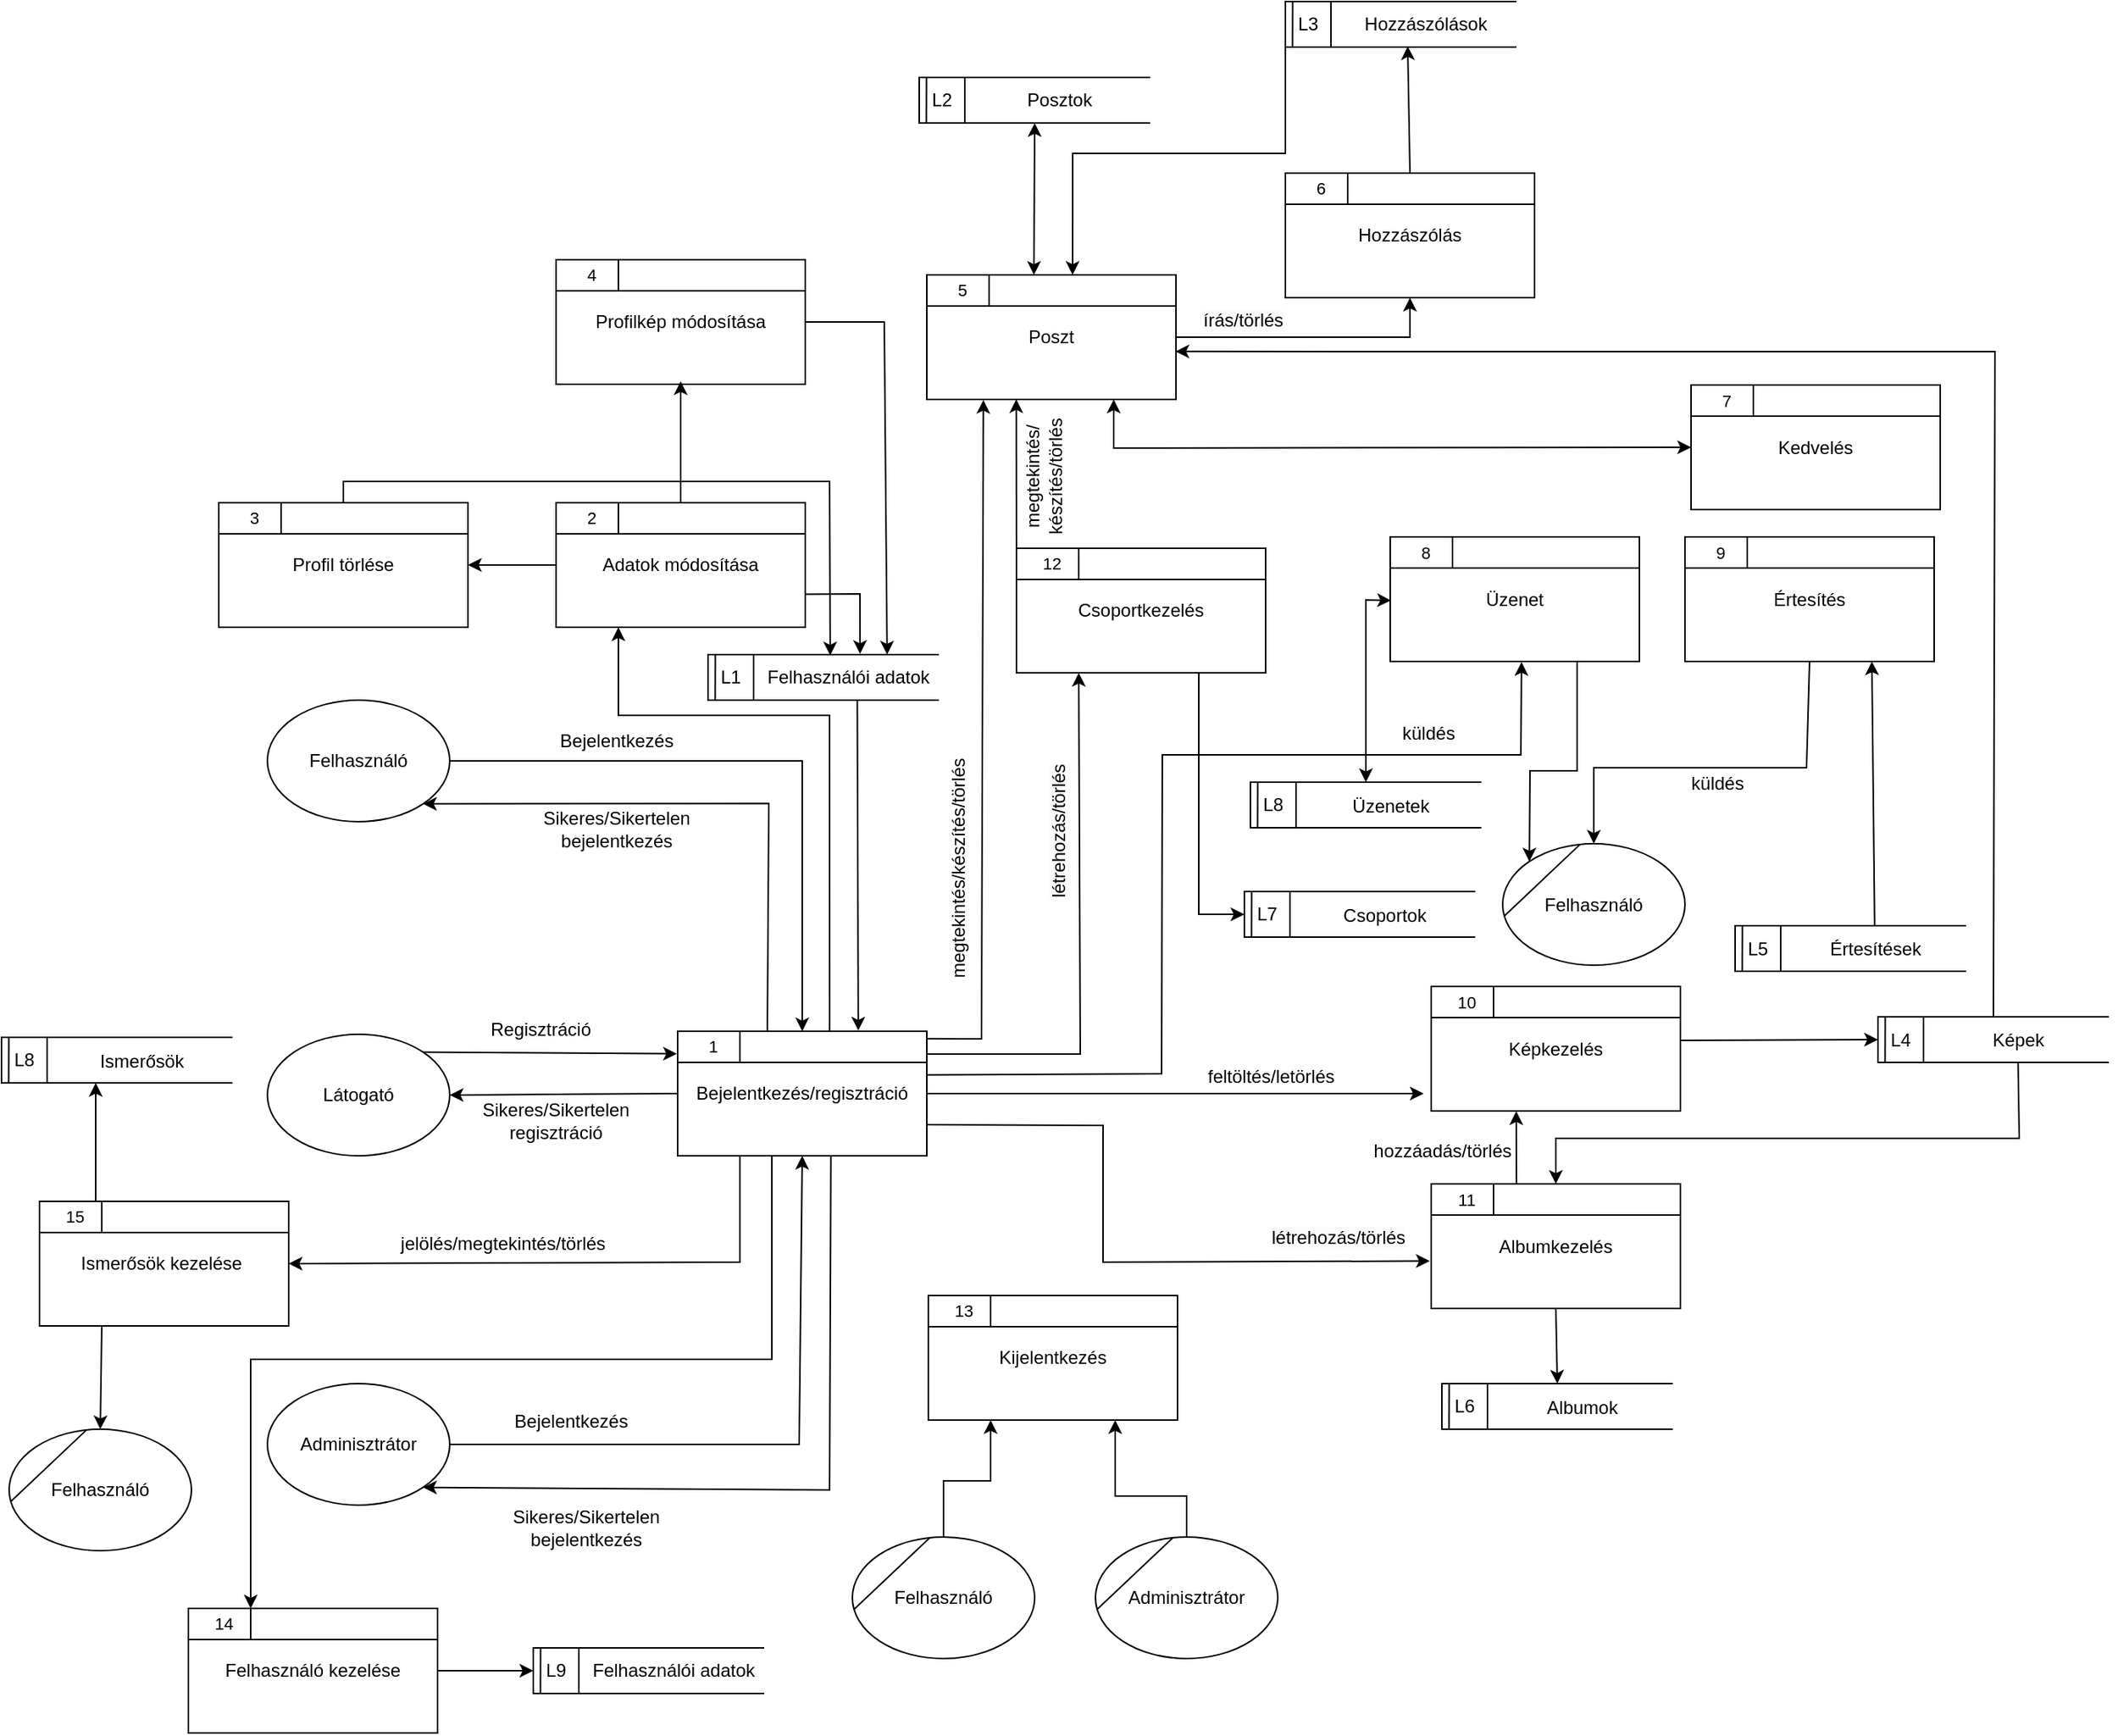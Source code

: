 <mxfile version="24.0.1" type="device">
  <diagram name="Page-1" id="Medhr9GFyUbLVrKzv1-r">
    <mxGraphModel dx="693" dy="1273" grid="1" gridSize="1" guides="1" tooltips="1" connect="1" arrows="1" fold="1" page="1" pageScale="1" pageWidth="850" pageHeight="1100" math="0" shadow="0">
      <root>
        <mxCell id="0" />
        <mxCell id="1" parent="0" />
        <mxCell id="N_wnju_bdwXZR7Iq5atn-9" value="" style="group" vertex="1" connectable="0" parent="1">
          <mxGeometry x="2298" y="1172.003" width="164" height="82" as="geometry" />
        </mxCell>
        <mxCell id="N_wnju_bdwXZR7Iq5atn-10" value="Bejelentkezés/regisztráció" style="rounded=0;whiteSpace=wrap;html=1;" vertex="1" parent="N_wnju_bdwXZR7Iq5atn-9">
          <mxGeometry width="164" height="82" as="geometry" />
        </mxCell>
        <mxCell id="N_wnju_bdwXZR7Iq5atn-11" value="" style="endArrow=none;html=1;rounded=0;exitX=0;exitY=0.25;exitDx=0;exitDy=0;entryX=1;entryY=0.25;entryDx=0;entryDy=0;" edge="1" parent="N_wnju_bdwXZR7Iq5atn-9" source="N_wnju_bdwXZR7Iq5atn-10" target="N_wnju_bdwXZR7Iq5atn-10">
          <mxGeometry width="50" height="50" relative="1" as="geometry">
            <mxPoint x="54.667" y="68.333" as="sourcePoint" />
            <mxPoint x="123" as="targetPoint" />
          </mxGeometry>
        </mxCell>
        <mxCell id="N_wnju_bdwXZR7Iq5atn-12" value="" style="endArrow=none;html=1;rounded=0;exitX=0.25;exitY=0;exitDx=0;exitDy=0;" edge="1" parent="N_wnju_bdwXZR7Iq5atn-9" source="N_wnju_bdwXZR7Iq5atn-10">
          <mxGeometry width="50" height="50" relative="1" as="geometry">
            <mxPoint x="41" y="-6.833" as="sourcePoint" />
            <mxPoint x="41" y="20.5" as="targetPoint" />
          </mxGeometry>
        </mxCell>
        <mxCell id="N_wnju_bdwXZR7Iq5atn-13" value="&lt;font style=&quot;font-size: 11px;&quot;&gt;1&lt;/font&gt;" style="text;html=1;align=center;verticalAlign=middle;resizable=0;points=[];autosize=1;strokeColor=none;fillColor=none;" vertex="1" parent="N_wnju_bdwXZR7Iq5atn-9">
          <mxGeometry x="8" y="-5" width="30" height="30" as="geometry" />
        </mxCell>
        <mxCell id="N_wnju_bdwXZR7Iq5atn-15" value="" style="group" vertex="1" connectable="0" parent="1">
          <mxGeometry x="2218" y="824.003" width="164" height="82" as="geometry" />
        </mxCell>
        <mxCell id="N_wnju_bdwXZR7Iq5atn-16" value="Adatok módosítása" style="rounded=0;whiteSpace=wrap;html=1;" vertex="1" parent="N_wnju_bdwXZR7Iq5atn-15">
          <mxGeometry width="164" height="82" as="geometry" />
        </mxCell>
        <mxCell id="N_wnju_bdwXZR7Iq5atn-17" value="" style="endArrow=none;html=1;rounded=0;exitX=0;exitY=0.25;exitDx=0;exitDy=0;entryX=1;entryY=0.25;entryDx=0;entryDy=0;" edge="1" parent="N_wnju_bdwXZR7Iq5atn-15" source="N_wnju_bdwXZR7Iq5atn-16" target="N_wnju_bdwXZR7Iq5atn-16">
          <mxGeometry width="50" height="50" relative="1" as="geometry">
            <mxPoint x="54.667" y="68.333" as="sourcePoint" />
            <mxPoint x="123" as="targetPoint" />
          </mxGeometry>
        </mxCell>
        <mxCell id="N_wnju_bdwXZR7Iq5atn-18" value="" style="endArrow=none;html=1;rounded=0;exitX=0.25;exitY=0;exitDx=0;exitDy=0;" edge="1" parent="N_wnju_bdwXZR7Iq5atn-15" source="N_wnju_bdwXZR7Iq5atn-16">
          <mxGeometry width="50" height="50" relative="1" as="geometry">
            <mxPoint x="41" y="-6.833" as="sourcePoint" />
            <mxPoint x="41" y="20.5" as="targetPoint" />
          </mxGeometry>
        </mxCell>
        <mxCell id="N_wnju_bdwXZR7Iq5atn-19" value="&lt;font style=&quot;font-size: 11px;&quot;&gt;2&lt;/font&gt;" style="text;html=1;align=center;verticalAlign=middle;resizable=0;points=[];autosize=1;strokeColor=none;fillColor=none;" vertex="1" parent="N_wnju_bdwXZR7Iq5atn-15">
          <mxGeometry x="8" y="-5" width="30" height="30" as="geometry" />
        </mxCell>
        <mxCell id="N_wnju_bdwXZR7Iq5atn-21" value="" style="group" vertex="1" connectable="0" parent="1">
          <mxGeometry x="2463" y="1346.003" width="164" height="82" as="geometry" />
        </mxCell>
        <mxCell id="N_wnju_bdwXZR7Iq5atn-22" value="Kijelentkezés" style="rounded=0;whiteSpace=wrap;html=1;" vertex="1" parent="N_wnju_bdwXZR7Iq5atn-21">
          <mxGeometry width="164" height="82" as="geometry" />
        </mxCell>
        <mxCell id="N_wnju_bdwXZR7Iq5atn-23" value="" style="endArrow=none;html=1;rounded=0;exitX=0;exitY=0.25;exitDx=0;exitDy=0;entryX=1;entryY=0.25;entryDx=0;entryDy=0;" edge="1" parent="N_wnju_bdwXZR7Iq5atn-21" source="N_wnju_bdwXZR7Iq5atn-22" target="N_wnju_bdwXZR7Iq5atn-22">
          <mxGeometry width="50" height="50" relative="1" as="geometry">
            <mxPoint x="54.667" y="68.333" as="sourcePoint" />
            <mxPoint x="123" as="targetPoint" />
          </mxGeometry>
        </mxCell>
        <mxCell id="N_wnju_bdwXZR7Iq5atn-24" value="" style="endArrow=none;html=1;rounded=0;exitX=0.25;exitY=0;exitDx=0;exitDy=0;" edge="1" parent="N_wnju_bdwXZR7Iq5atn-21" source="N_wnju_bdwXZR7Iq5atn-22">
          <mxGeometry width="50" height="50" relative="1" as="geometry">
            <mxPoint x="41" y="-6.833" as="sourcePoint" />
            <mxPoint x="41" y="20.5" as="targetPoint" />
          </mxGeometry>
        </mxCell>
        <mxCell id="N_wnju_bdwXZR7Iq5atn-25" value="&lt;font style=&quot;font-size: 11px;&quot;&gt;13&lt;/font&gt;" style="text;html=1;align=center;verticalAlign=middle;resizable=0;points=[];autosize=1;strokeColor=none;fillColor=none;" vertex="1" parent="N_wnju_bdwXZR7Iq5atn-21">
          <mxGeometry x="7" y="-4" width="32" height="28" as="geometry" />
        </mxCell>
        <mxCell id="N_wnju_bdwXZR7Iq5atn-26" value="" style="group" vertex="1" connectable="0" parent="1">
          <mxGeometry x="2462" y="674" width="184" height="82" as="geometry" />
        </mxCell>
        <mxCell id="N_wnju_bdwXZR7Iq5atn-27" value="Poszt" style="rounded=0;whiteSpace=wrap;html=1;" vertex="1" parent="N_wnju_bdwXZR7Iq5atn-26">
          <mxGeometry width="164" height="82" as="geometry" />
        </mxCell>
        <mxCell id="N_wnju_bdwXZR7Iq5atn-28" value="" style="endArrow=none;html=1;rounded=0;exitX=0;exitY=0.25;exitDx=0;exitDy=0;entryX=1;entryY=0.25;entryDx=0;entryDy=0;" edge="1" parent="N_wnju_bdwXZR7Iq5atn-26" source="N_wnju_bdwXZR7Iq5atn-27" target="N_wnju_bdwXZR7Iq5atn-27">
          <mxGeometry width="50" height="50" relative="1" as="geometry">
            <mxPoint x="54.667" y="68.333" as="sourcePoint" />
            <mxPoint x="123" as="targetPoint" />
          </mxGeometry>
        </mxCell>
        <mxCell id="N_wnju_bdwXZR7Iq5atn-29" value="" style="endArrow=none;html=1;rounded=0;exitX=0.25;exitY=0;exitDx=0;exitDy=0;" edge="1" parent="N_wnju_bdwXZR7Iq5atn-26" source="N_wnju_bdwXZR7Iq5atn-27">
          <mxGeometry width="50" height="50" relative="1" as="geometry">
            <mxPoint x="41" y="-6.833" as="sourcePoint" />
            <mxPoint x="41" y="20.5" as="targetPoint" />
          </mxGeometry>
        </mxCell>
        <mxCell id="N_wnju_bdwXZR7Iq5atn-30" value="&lt;font style=&quot;font-size: 11px;&quot;&gt;5&lt;/font&gt;" style="text;html=1;align=center;verticalAlign=middle;resizable=0;points=[];autosize=1;strokeColor=none;fillColor=none;" vertex="1" parent="N_wnju_bdwXZR7Iq5atn-26">
          <mxGeometry x="10" y="-4" width="26" height="28" as="geometry" />
        </mxCell>
        <mxCell id="N_wnju_bdwXZR7Iq5atn-32" value="" style="group" vertex="1" connectable="0" parent="1">
          <mxGeometry x="2698" y="607" width="164" height="82" as="geometry" />
        </mxCell>
        <mxCell id="N_wnju_bdwXZR7Iq5atn-33" value="&lt;span style=&quot;text-wrap: nowrap;&quot;&gt;Hozzászólás&lt;/span&gt;" style="rounded=0;whiteSpace=wrap;html=1;" vertex="1" parent="N_wnju_bdwXZR7Iq5atn-32">
          <mxGeometry width="164" height="82" as="geometry" />
        </mxCell>
        <mxCell id="N_wnju_bdwXZR7Iq5atn-34" value="" style="endArrow=none;html=1;rounded=0;exitX=0;exitY=0.25;exitDx=0;exitDy=0;entryX=1;entryY=0.25;entryDx=0;entryDy=0;" edge="1" parent="N_wnju_bdwXZR7Iq5atn-32" source="N_wnju_bdwXZR7Iq5atn-33" target="N_wnju_bdwXZR7Iq5atn-33">
          <mxGeometry width="50" height="50" relative="1" as="geometry">
            <mxPoint x="54.667" y="68.333" as="sourcePoint" />
            <mxPoint x="123" as="targetPoint" />
          </mxGeometry>
        </mxCell>
        <mxCell id="N_wnju_bdwXZR7Iq5atn-35" value="" style="endArrow=none;html=1;rounded=0;exitX=0.25;exitY=0;exitDx=0;exitDy=0;" edge="1" parent="N_wnju_bdwXZR7Iq5atn-32" source="N_wnju_bdwXZR7Iq5atn-33">
          <mxGeometry width="50" height="50" relative="1" as="geometry">
            <mxPoint x="41" y="-6.833" as="sourcePoint" />
            <mxPoint x="41" y="20.5" as="targetPoint" />
          </mxGeometry>
        </mxCell>
        <mxCell id="N_wnju_bdwXZR7Iq5atn-36" value="&lt;font style=&quot;font-size: 11px;&quot;&gt;6&lt;/font&gt;" style="text;html=1;align=center;verticalAlign=middle;resizable=0;points=[];autosize=1;strokeColor=none;fillColor=none;" vertex="1" parent="N_wnju_bdwXZR7Iq5atn-32">
          <mxGeometry x="10" y="-4" width="26" height="28" as="geometry" />
        </mxCell>
        <mxCell id="N_wnju_bdwXZR7Iq5atn-38" value="" style="group" vertex="1" connectable="0" parent="1">
          <mxGeometry x="2965" y="746.5" width="164" height="82" as="geometry" />
        </mxCell>
        <mxCell id="N_wnju_bdwXZR7Iq5atn-39" value="Kedvelés" style="rounded=0;whiteSpace=wrap;html=1;" vertex="1" parent="N_wnju_bdwXZR7Iq5atn-38">
          <mxGeometry width="164" height="82" as="geometry" />
        </mxCell>
        <mxCell id="N_wnju_bdwXZR7Iq5atn-40" value="" style="endArrow=none;html=1;rounded=0;exitX=0;exitY=0.25;exitDx=0;exitDy=0;entryX=1;entryY=0.25;entryDx=0;entryDy=0;" edge="1" parent="N_wnju_bdwXZR7Iq5atn-38" source="N_wnju_bdwXZR7Iq5atn-39" target="N_wnju_bdwXZR7Iq5atn-39">
          <mxGeometry width="50" height="50" relative="1" as="geometry">
            <mxPoint x="54.667" y="68.333" as="sourcePoint" />
            <mxPoint x="123" as="targetPoint" />
          </mxGeometry>
        </mxCell>
        <mxCell id="N_wnju_bdwXZR7Iq5atn-41" value="" style="endArrow=none;html=1;rounded=0;exitX=0.25;exitY=0;exitDx=0;exitDy=0;" edge="1" parent="N_wnju_bdwXZR7Iq5atn-38" source="N_wnju_bdwXZR7Iq5atn-39">
          <mxGeometry width="50" height="50" relative="1" as="geometry">
            <mxPoint x="41" y="-6.833" as="sourcePoint" />
            <mxPoint x="41" y="20.5" as="targetPoint" />
          </mxGeometry>
        </mxCell>
        <mxCell id="N_wnju_bdwXZR7Iq5atn-42" value="&lt;font style=&quot;font-size: 11px;&quot;&gt;7&lt;/font&gt;" style="text;html=1;align=center;verticalAlign=middle;resizable=0;points=[];autosize=1;strokeColor=none;fillColor=none;" vertex="1" parent="N_wnju_bdwXZR7Iq5atn-38">
          <mxGeometry x="10" y="-4" width="26" height="28" as="geometry" />
        </mxCell>
        <mxCell id="N_wnju_bdwXZR7Iq5atn-44" value="" style="group" vertex="1" connectable="0" parent="1">
          <mxGeometry x="2961" y="846.5" width="164" height="82" as="geometry" />
        </mxCell>
        <mxCell id="N_wnju_bdwXZR7Iq5atn-45" value="Értesítés" style="rounded=0;whiteSpace=wrap;html=1;" vertex="1" parent="N_wnju_bdwXZR7Iq5atn-44">
          <mxGeometry width="164" height="82" as="geometry" />
        </mxCell>
        <mxCell id="N_wnju_bdwXZR7Iq5atn-46" value="" style="endArrow=none;html=1;rounded=0;exitX=0;exitY=0.25;exitDx=0;exitDy=0;entryX=1;entryY=0.25;entryDx=0;entryDy=0;" edge="1" parent="N_wnju_bdwXZR7Iq5atn-44" source="N_wnju_bdwXZR7Iq5atn-45" target="N_wnju_bdwXZR7Iq5atn-45">
          <mxGeometry width="50" height="50" relative="1" as="geometry">
            <mxPoint x="54.667" y="68.333" as="sourcePoint" />
            <mxPoint x="123" as="targetPoint" />
          </mxGeometry>
        </mxCell>
        <mxCell id="N_wnju_bdwXZR7Iq5atn-47" value="" style="endArrow=none;html=1;rounded=0;exitX=0.25;exitY=0;exitDx=0;exitDy=0;" edge="1" parent="N_wnju_bdwXZR7Iq5atn-44" source="N_wnju_bdwXZR7Iq5atn-45">
          <mxGeometry width="50" height="50" relative="1" as="geometry">
            <mxPoint x="41" y="-6.833" as="sourcePoint" />
            <mxPoint x="41" y="20.5" as="targetPoint" />
          </mxGeometry>
        </mxCell>
        <mxCell id="N_wnju_bdwXZR7Iq5atn-48" value="&lt;font style=&quot;font-size: 11px;&quot;&gt;9&lt;/font&gt;" style="text;html=1;align=center;verticalAlign=middle;resizable=0;points=[];autosize=1;strokeColor=none;fillColor=none;" vertex="1" parent="N_wnju_bdwXZR7Iq5atn-44">
          <mxGeometry x="10" y="-4" width="26" height="28" as="geometry" />
        </mxCell>
        <mxCell id="N_wnju_bdwXZR7Iq5atn-50" value="" style="group" vertex="1" connectable="0" parent="1">
          <mxGeometry x="2794" y="1142.5" width="164" height="82" as="geometry" />
        </mxCell>
        <mxCell id="N_wnju_bdwXZR7Iq5atn-51" value="Képkezelés" style="rounded=0;whiteSpace=wrap;html=1;" vertex="1" parent="N_wnju_bdwXZR7Iq5atn-50">
          <mxGeometry width="164" height="82" as="geometry" />
        </mxCell>
        <mxCell id="N_wnju_bdwXZR7Iq5atn-52" value="" style="endArrow=none;html=1;rounded=0;exitX=0;exitY=0.25;exitDx=0;exitDy=0;entryX=1;entryY=0.25;entryDx=0;entryDy=0;elbow=vertical;" edge="1" parent="N_wnju_bdwXZR7Iq5atn-50" source="N_wnju_bdwXZR7Iq5atn-51" target="N_wnju_bdwXZR7Iq5atn-51">
          <mxGeometry width="50" height="50" relative="1" as="geometry">
            <mxPoint x="54.667" y="68.333" as="sourcePoint" />
            <mxPoint x="123" as="targetPoint" />
          </mxGeometry>
        </mxCell>
        <mxCell id="N_wnju_bdwXZR7Iq5atn-53" value="" style="endArrow=none;html=1;rounded=0;exitX=0.25;exitY=0;exitDx=0;exitDy=0;" edge="1" parent="N_wnju_bdwXZR7Iq5atn-50" source="N_wnju_bdwXZR7Iq5atn-51">
          <mxGeometry width="50" height="50" relative="1" as="geometry">
            <mxPoint x="41" y="-6.833" as="sourcePoint" />
            <mxPoint x="41" y="20.5" as="targetPoint" />
          </mxGeometry>
        </mxCell>
        <mxCell id="N_wnju_bdwXZR7Iq5atn-54" value="&lt;font style=&quot;font-size: 11px;&quot;&gt;10&lt;/font&gt;" style="text;html=1;align=center;verticalAlign=middle;resizable=0;points=[];autosize=1;strokeColor=none;fillColor=none;" vertex="1" parent="N_wnju_bdwXZR7Iq5atn-50">
          <mxGeometry x="7" y="-4" width="32" height="28" as="geometry" />
        </mxCell>
        <mxCell id="N_wnju_bdwXZR7Iq5atn-56" value="" style="group" vertex="1" connectable="0" parent="1">
          <mxGeometry x="2794" y="1272.5" width="164" height="82" as="geometry" />
        </mxCell>
        <mxCell id="N_wnju_bdwXZR7Iq5atn-57" value="Albumkezelés" style="rounded=0;whiteSpace=wrap;html=1;" vertex="1" parent="N_wnju_bdwXZR7Iq5atn-56">
          <mxGeometry width="164" height="82" as="geometry" />
        </mxCell>
        <mxCell id="N_wnju_bdwXZR7Iq5atn-58" value="" style="endArrow=none;html=1;rounded=0;exitX=0;exitY=0.25;exitDx=0;exitDy=0;entryX=1;entryY=0.25;entryDx=0;entryDy=0;" edge="1" parent="N_wnju_bdwXZR7Iq5atn-56" source="N_wnju_bdwXZR7Iq5atn-57" target="N_wnju_bdwXZR7Iq5atn-57">
          <mxGeometry width="50" height="50" relative="1" as="geometry">
            <mxPoint x="54.667" y="68.333" as="sourcePoint" />
            <mxPoint x="123" as="targetPoint" />
          </mxGeometry>
        </mxCell>
        <mxCell id="N_wnju_bdwXZR7Iq5atn-59" value="" style="endArrow=none;html=1;rounded=0;exitX=0.25;exitY=0;exitDx=0;exitDy=0;" edge="1" parent="N_wnju_bdwXZR7Iq5atn-56" source="N_wnju_bdwXZR7Iq5atn-57">
          <mxGeometry width="50" height="50" relative="1" as="geometry">
            <mxPoint x="41" y="-6.833" as="sourcePoint" />
            <mxPoint x="41" y="20.5" as="targetPoint" />
          </mxGeometry>
        </mxCell>
        <mxCell id="N_wnju_bdwXZR7Iq5atn-60" value="&lt;font style=&quot;font-size: 11px;&quot;&gt;11&lt;/font&gt;" style="text;html=1;align=center;verticalAlign=middle;resizable=0;points=[];autosize=1;strokeColor=none;fillColor=none;" vertex="1" parent="N_wnju_bdwXZR7Iq5atn-56">
          <mxGeometry x="8" y="-4" width="30" height="28" as="geometry" />
        </mxCell>
        <mxCell id="N_wnju_bdwXZR7Iq5atn-62" value="" style="group" vertex="1" connectable="0" parent="1">
          <mxGeometry x="2521" y="854" width="164" height="82" as="geometry" />
        </mxCell>
        <mxCell id="N_wnju_bdwXZR7Iq5atn-63" value="Csoportkezelés" style="rounded=0;whiteSpace=wrap;html=1;" vertex="1" parent="N_wnju_bdwXZR7Iq5atn-62">
          <mxGeometry width="164" height="82" as="geometry" />
        </mxCell>
        <mxCell id="N_wnju_bdwXZR7Iq5atn-64" value="" style="endArrow=none;html=1;rounded=0;exitX=0;exitY=0.25;exitDx=0;exitDy=0;entryX=1;entryY=0.25;entryDx=0;entryDy=0;" edge="1" parent="N_wnju_bdwXZR7Iq5atn-62" source="N_wnju_bdwXZR7Iq5atn-63" target="N_wnju_bdwXZR7Iq5atn-63">
          <mxGeometry width="50" height="50" relative="1" as="geometry">
            <mxPoint x="54.667" y="68.333" as="sourcePoint" />
            <mxPoint x="123" as="targetPoint" />
          </mxGeometry>
        </mxCell>
        <mxCell id="N_wnju_bdwXZR7Iq5atn-65" value="" style="endArrow=none;html=1;rounded=0;exitX=0.25;exitY=0;exitDx=0;exitDy=0;" edge="1" parent="N_wnju_bdwXZR7Iq5atn-62" source="N_wnju_bdwXZR7Iq5atn-63">
          <mxGeometry width="50" height="50" relative="1" as="geometry">
            <mxPoint x="41" y="-6.833" as="sourcePoint" />
            <mxPoint x="41" y="20.5" as="targetPoint" />
          </mxGeometry>
        </mxCell>
        <mxCell id="N_wnju_bdwXZR7Iq5atn-66" value="&lt;font style=&quot;font-size: 11px;&quot;&gt;12&lt;/font&gt;" style="text;html=1;align=center;verticalAlign=middle;resizable=0;points=[];autosize=1;strokeColor=none;fillColor=none;" vertex="1" parent="N_wnju_bdwXZR7Iq5atn-62">
          <mxGeometry x="7" y="-4" width="32" height="28" as="geometry" />
        </mxCell>
        <mxCell id="N_wnju_bdwXZR7Iq5atn-68" value="" style="group" vertex="1" connectable="0" parent="1">
          <mxGeometry x="1878" y="1284" width="164" height="82" as="geometry" />
        </mxCell>
        <mxCell id="N_wnju_bdwXZR7Iq5atn-69" value="Ismerősök kezelése&amp;nbsp;" style="rounded=0;whiteSpace=wrap;html=1;" vertex="1" parent="N_wnju_bdwXZR7Iq5atn-68">
          <mxGeometry width="164" height="82" as="geometry" />
        </mxCell>
        <mxCell id="N_wnju_bdwXZR7Iq5atn-70" value="" style="endArrow=none;html=1;rounded=0;exitX=0;exitY=0.25;exitDx=0;exitDy=0;entryX=1;entryY=0.25;entryDx=0;entryDy=0;" edge="1" parent="N_wnju_bdwXZR7Iq5atn-68" source="N_wnju_bdwXZR7Iq5atn-69" target="N_wnju_bdwXZR7Iq5atn-69">
          <mxGeometry width="50" height="50" relative="1" as="geometry">
            <mxPoint x="54.667" y="68.333" as="sourcePoint" />
            <mxPoint x="123" as="targetPoint" />
          </mxGeometry>
        </mxCell>
        <mxCell id="N_wnju_bdwXZR7Iq5atn-71" value="" style="endArrow=none;html=1;rounded=0;exitX=0.25;exitY=0;exitDx=0;exitDy=0;" edge="1" parent="N_wnju_bdwXZR7Iq5atn-68" source="N_wnju_bdwXZR7Iq5atn-69">
          <mxGeometry width="50" height="50" relative="1" as="geometry">
            <mxPoint x="41" y="-6.833" as="sourcePoint" />
            <mxPoint x="41" y="20.5" as="targetPoint" />
          </mxGeometry>
        </mxCell>
        <mxCell id="N_wnju_bdwXZR7Iq5atn-72" value="&lt;font style=&quot;font-size: 11px;&quot;&gt;15&lt;/font&gt;" style="text;html=1;align=center;verticalAlign=middle;resizable=0;points=[];autosize=1;strokeColor=none;fillColor=none;" vertex="1" parent="N_wnju_bdwXZR7Iq5atn-68">
          <mxGeometry x="7" y="-4" width="32" height="28" as="geometry" />
        </mxCell>
        <mxCell id="N_wnju_bdwXZR7Iq5atn-73" value="" style="group" vertex="1" connectable="0" parent="1">
          <mxGeometry x="2767" y="846.5" width="164" height="82" as="geometry" />
        </mxCell>
        <mxCell id="N_wnju_bdwXZR7Iq5atn-74" value="Üzenet" style="rounded=0;whiteSpace=wrap;html=1;" vertex="1" parent="N_wnju_bdwXZR7Iq5atn-73">
          <mxGeometry width="164" height="82" as="geometry" />
        </mxCell>
        <mxCell id="N_wnju_bdwXZR7Iq5atn-75" value="" style="endArrow=none;html=1;rounded=0;exitX=0;exitY=0.25;exitDx=0;exitDy=0;entryX=1;entryY=0.25;entryDx=0;entryDy=0;" edge="1" parent="N_wnju_bdwXZR7Iq5atn-73" source="N_wnju_bdwXZR7Iq5atn-74" target="N_wnju_bdwXZR7Iq5atn-74">
          <mxGeometry width="50" height="50" relative="1" as="geometry">
            <mxPoint x="54.667" y="68.333" as="sourcePoint" />
            <mxPoint x="123" as="targetPoint" />
          </mxGeometry>
        </mxCell>
        <mxCell id="N_wnju_bdwXZR7Iq5atn-76" value="" style="endArrow=none;html=1;rounded=0;exitX=0.25;exitY=0;exitDx=0;exitDy=0;" edge="1" parent="N_wnju_bdwXZR7Iq5atn-73" source="N_wnju_bdwXZR7Iq5atn-74">
          <mxGeometry width="50" height="50" relative="1" as="geometry">
            <mxPoint x="41" y="-6.833" as="sourcePoint" />
            <mxPoint x="41" y="20.5" as="targetPoint" />
          </mxGeometry>
        </mxCell>
        <mxCell id="N_wnju_bdwXZR7Iq5atn-77" value="&lt;font style=&quot;font-size: 11px;&quot;&gt;8&lt;/font&gt;" style="text;html=1;align=center;verticalAlign=middle;resizable=0;points=[];autosize=1;strokeColor=none;fillColor=none;" vertex="1" parent="N_wnju_bdwXZR7Iq5atn-73">
          <mxGeometry x="10" y="-4" width="26" height="28" as="geometry" />
        </mxCell>
        <mxCell id="N_wnju_bdwXZR7Iq5atn-79" value="Felhasználó" style="ellipse;whiteSpace=wrap;html=1;" vertex="1" parent="1">
          <mxGeometry x="2028" y="954" width="120" height="80" as="geometry" />
        </mxCell>
        <mxCell id="N_wnju_bdwXZR7Iq5atn-80" value="Látogató" style="ellipse;whiteSpace=wrap;html=1;" vertex="1" parent="1">
          <mxGeometry x="2028" y="1174" width="120" height="80" as="geometry" />
        </mxCell>
        <mxCell id="N_wnju_bdwXZR7Iq5atn-81" value="Adminisztrátor" style="ellipse;whiteSpace=wrap;html=1;" vertex="1" parent="1">
          <mxGeometry x="2028" y="1404" width="120" height="80" as="geometry" />
        </mxCell>
        <mxCell id="N_wnju_bdwXZR7Iq5atn-82" value="" style="endArrow=classic;html=1;rounded=0;exitX=1;exitY=0.5;exitDx=0;exitDy=0;entryX=0.5;entryY=0;entryDx=0;entryDy=0;" edge="1" parent="1" source="N_wnju_bdwXZR7Iq5atn-79" target="N_wnju_bdwXZR7Iq5atn-10">
          <mxGeometry width="50" height="50" relative="1" as="geometry">
            <mxPoint x="2338" y="1004" as="sourcePoint" />
            <mxPoint x="2388" y="954" as="targetPoint" />
            <Array as="points">
              <mxPoint x="2380" y="994" />
            </Array>
          </mxGeometry>
        </mxCell>
        <mxCell id="N_wnju_bdwXZR7Iq5atn-83" value="" style="endArrow=classic;html=1;rounded=0;exitX=1;exitY=0;exitDx=0;exitDy=0;entryX=-0.003;entryY=0.181;entryDx=0;entryDy=0;entryPerimeter=0;" edge="1" parent="1" source="N_wnju_bdwXZR7Iq5atn-80" target="N_wnju_bdwXZR7Iq5atn-10">
          <mxGeometry width="50" height="50" relative="1" as="geometry">
            <mxPoint x="2148" y="1194" as="sourcePoint" />
            <mxPoint x="2298" y="1194.003" as="targetPoint" />
          </mxGeometry>
        </mxCell>
        <mxCell id="N_wnju_bdwXZR7Iq5atn-84" value="" style="endArrow=classic;html=1;rounded=0;exitX=1;exitY=0.5;exitDx=0;exitDy=0;entryX=0.5;entryY=1;entryDx=0;entryDy=0;" edge="1" parent="1" source="N_wnju_bdwXZR7Iq5atn-81" target="N_wnju_bdwXZR7Iq5atn-10">
          <mxGeometry width="50" height="50" relative="1" as="geometry">
            <mxPoint x="2248" y="1514" as="sourcePoint" />
            <mxPoint x="2298" y="1464" as="targetPoint" />
            <Array as="points">
              <mxPoint x="2378" y="1444" />
            </Array>
          </mxGeometry>
        </mxCell>
        <mxCell id="N_wnju_bdwXZR7Iq5atn-85" value="" style="group" vertex="1" connectable="0" parent="1">
          <mxGeometry x="2318" y="924" width="157" height="30.0" as="geometry" />
        </mxCell>
        <mxCell id="N_wnju_bdwXZR7Iq5atn-86" value="&amp;nbsp;L1" style="html=1;dashed=0;whiteSpace=wrap;shape=mxgraph.dfd.dataStoreID;align=left;spacingLeft=3;points=[[0,0],[0.5,0],[1,0],[0,0.5],[1,0.5],[0,1],[0.5,1],[1,1]];" vertex="1" parent="N_wnju_bdwXZR7Iq5atn-85">
          <mxGeometry width="152" height="30" as="geometry" />
        </mxCell>
        <mxCell id="N_wnju_bdwXZR7Iq5atn-87" value="" style="endArrow=none;html=1;rounded=0;entryX=0.078;entryY=0.005;entryDx=0;entryDy=0;entryPerimeter=0;exitX=0.077;exitY=1.001;exitDx=0;exitDy=0;exitPerimeter=0;" edge="1" parent="N_wnju_bdwXZR7Iq5atn-85">
          <mxGeometry width="50" height="50" relative="1" as="geometry">
            <mxPoint x="4.7" y="30.0" as="sourcePoint" />
            <mxPoint x="4.8" y="0.12" as="targetPoint" />
          </mxGeometry>
        </mxCell>
        <mxCell id="N_wnju_bdwXZR7Iq5atn-88" value="Felhasználói adatok" style="text;html=1;align=center;verticalAlign=middle;resizable=0;points=[];autosize=1;strokeColor=none;fillColor=none;" vertex="1" parent="N_wnju_bdwXZR7Iq5atn-85">
          <mxGeometry x="27" width="130" height="30" as="geometry" />
        </mxCell>
        <mxCell id="N_wnju_bdwXZR7Iq5atn-89" value="Bejelentkezés" style="text;html=1;align=center;verticalAlign=middle;whiteSpace=wrap;rounded=0;" vertex="1" parent="1">
          <mxGeometry x="2228" y="966" width="60" height="30" as="geometry" />
        </mxCell>
        <mxCell id="N_wnju_bdwXZR7Iq5atn-90" value="Bejelentkezés" style="text;html=1;align=center;verticalAlign=middle;whiteSpace=wrap;rounded=0;" vertex="1" parent="1">
          <mxGeometry x="2198" y="1414" width="60" height="30" as="geometry" />
        </mxCell>
        <mxCell id="N_wnju_bdwXZR7Iq5atn-91" value="Regisztráció" style="text;html=1;align=center;verticalAlign=middle;whiteSpace=wrap;rounded=0;" vertex="1" parent="1">
          <mxGeometry x="2178" y="1156" width="60" height="30" as="geometry" />
        </mxCell>
        <mxCell id="N_wnju_bdwXZR7Iq5atn-92" value="" style="endArrow=classic;html=1;rounded=0;exitX=0.36;exitY=-0.004;exitDx=0;exitDy=0;exitPerimeter=0;entryX=1;entryY=1;entryDx=0;entryDy=0;" edge="1" parent="1" source="N_wnju_bdwXZR7Iq5atn-10" target="N_wnju_bdwXZR7Iq5atn-79">
          <mxGeometry width="50" height="50" relative="1" as="geometry">
            <mxPoint x="2328" y="1154" as="sourcePoint" />
            <mxPoint x="2378" y="1104" as="targetPoint" />
            <Array as="points">
              <mxPoint x="2358" y="1022" />
            </Array>
          </mxGeometry>
        </mxCell>
        <mxCell id="N_wnju_bdwXZR7Iq5atn-93" value="Sikeres/Sikertelen bejelentkezés" style="text;html=1;align=center;verticalAlign=middle;whiteSpace=wrap;rounded=0;" vertex="1" parent="1">
          <mxGeometry x="2228" y="1024" width="60" height="30" as="geometry" />
        </mxCell>
        <mxCell id="N_wnju_bdwXZR7Iq5atn-94" value="Sikeres/Sikertelen bejelentkezés" style="text;html=1;align=center;verticalAlign=middle;whiteSpace=wrap;rounded=0;" vertex="1" parent="1">
          <mxGeometry x="2208" y="1484" width="60" height="30" as="geometry" />
        </mxCell>
        <mxCell id="N_wnju_bdwXZR7Iq5atn-95" value="" style="endArrow=classic;html=1;rounded=0;exitX=0.615;exitY=0.998;exitDx=0;exitDy=0;entryX=1;entryY=1;entryDx=0;entryDy=0;exitPerimeter=0;" edge="1" parent="1" source="N_wnju_bdwXZR7Iq5atn-10" target="N_wnju_bdwXZR7Iq5atn-81">
          <mxGeometry width="50" height="50" relative="1" as="geometry">
            <mxPoint x="2448" y="1324" as="sourcePoint" />
            <mxPoint x="2218" y="1454" as="targetPoint" />
            <Array as="points">
              <mxPoint x="2398" y="1474" />
            </Array>
          </mxGeometry>
        </mxCell>
        <mxCell id="N_wnju_bdwXZR7Iq5atn-96" value="" style="endArrow=classic;html=1;rounded=0;exitX=0;exitY=0.5;exitDx=0;exitDy=0;entryX=1;entryY=0.5;entryDx=0;entryDy=0;" edge="1" parent="1" source="N_wnju_bdwXZR7Iq5atn-10" target="N_wnju_bdwXZR7Iq5atn-80">
          <mxGeometry width="50" height="50" relative="1" as="geometry">
            <mxPoint x="2228" y="1324" as="sourcePoint" />
            <mxPoint x="2278" y="1274" as="targetPoint" />
          </mxGeometry>
        </mxCell>
        <mxCell id="N_wnju_bdwXZR7Iq5atn-97" value="Sikeres/Sikertelen regisztráció" style="text;html=1;align=center;verticalAlign=middle;whiteSpace=wrap;rounded=0;" vertex="1" parent="1">
          <mxGeometry x="2188" y="1216" width="60" height="30" as="geometry" />
        </mxCell>
        <mxCell id="N_wnju_bdwXZR7Iq5atn-98" value="" style="endArrow=classic;html=1;rounded=0;exitX=0.61;exitY=-0.005;exitDx=0;exitDy=0;entryX=0.25;entryY=1;entryDx=0;entryDy=0;exitPerimeter=0;" edge="1" parent="1" source="N_wnju_bdwXZR7Iq5atn-10" target="N_wnju_bdwXZR7Iq5atn-16">
          <mxGeometry width="50" height="50" relative="1" as="geometry">
            <mxPoint x="2498" y="1154" as="sourcePoint" />
            <mxPoint x="2418" y="974" as="targetPoint" />
            <Array as="points">
              <mxPoint x="2398" y="964" />
              <mxPoint x="2259" y="964" />
            </Array>
          </mxGeometry>
        </mxCell>
        <mxCell id="N_wnju_bdwXZR7Iq5atn-99" value="" style="group" vertex="1" connectable="0" parent="1">
          <mxGeometry x="2573" y="1505" width="120" height="80" as="geometry" />
        </mxCell>
        <mxCell id="N_wnju_bdwXZR7Iq5atn-100" value="Adminisztrátor" style="ellipse;whiteSpace=wrap;html=1;" vertex="1" parent="N_wnju_bdwXZR7Iq5atn-99">
          <mxGeometry width="120" height="80" as="geometry" />
        </mxCell>
        <mxCell id="N_wnju_bdwXZR7Iq5atn-101" value="" style="endArrow=none;html=1;rounded=0;exitX=0.009;exitY=0.595;exitDx=0;exitDy=0;exitPerimeter=0;entryX=0.426;entryY=0.004;entryDx=0;entryDy=0;entryPerimeter=0;" edge="1" parent="N_wnju_bdwXZR7Iq5atn-99" source="N_wnju_bdwXZR7Iq5atn-100" target="N_wnju_bdwXZR7Iq5atn-100">
          <mxGeometry width="50" height="50" relative="1" as="geometry">
            <mxPoint y="50" as="sourcePoint" />
            <mxPoint x="50" as="targetPoint" />
          </mxGeometry>
        </mxCell>
        <mxCell id="N_wnju_bdwXZR7Iq5atn-102" value="" style="group" vertex="1" connectable="0" parent="1">
          <mxGeometry x="2413" y="1505" width="120" height="80" as="geometry" />
        </mxCell>
        <mxCell id="N_wnju_bdwXZR7Iq5atn-103" value="Felhasználó" style="ellipse;whiteSpace=wrap;html=1;" vertex="1" parent="N_wnju_bdwXZR7Iq5atn-102">
          <mxGeometry width="120" height="80" as="geometry" />
        </mxCell>
        <mxCell id="N_wnju_bdwXZR7Iq5atn-104" value="" style="endArrow=none;html=1;rounded=0;exitX=0.009;exitY=0.595;exitDx=0;exitDy=0;exitPerimeter=0;entryX=0.426;entryY=0.004;entryDx=0;entryDy=0;entryPerimeter=0;" edge="1" parent="N_wnju_bdwXZR7Iq5atn-102" source="N_wnju_bdwXZR7Iq5atn-103" target="N_wnju_bdwXZR7Iq5atn-103">
          <mxGeometry width="50" height="50" relative="1" as="geometry">
            <mxPoint y="50" as="sourcePoint" />
            <mxPoint x="50" as="targetPoint" />
          </mxGeometry>
        </mxCell>
        <mxCell id="N_wnju_bdwXZR7Iq5atn-105" value="" style="endArrow=classic;html=1;rounded=0;exitX=0.5;exitY=0;exitDx=0;exitDy=0;entryX=0.25;entryY=1;entryDx=0;entryDy=0;" edge="1" parent="1" source="N_wnju_bdwXZR7Iq5atn-103" target="N_wnju_bdwXZR7Iq5atn-22">
          <mxGeometry width="50" height="50" relative="1" as="geometry">
            <mxPoint x="2513" y="1498" as="sourcePoint" />
            <mxPoint x="2563" y="1448" as="targetPoint" />
            <Array as="points">
              <mxPoint x="2473" y="1468" />
              <mxPoint x="2504" y="1468" />
            </Array>
          </mxGeometry>
        </mxCell>
        <mxCell id="N_wnju_bdwXZR7Iq5atn-106" value="" style="endArrow=classic;html=1;rounded=0;exitX=0.5;exitY=0;exitDx=0;exitDy=0;entryX=0.75;entryY=1;entryDx=0;entryDy=0;" edge="1" parent="1" source="N_wnju_bdwXZR7Iq5atn-100" target="N_wnju_bdwXZR7Iq5atn-22">
          <mxGeometry width="50" height="50" relative="1" as="geometry">
            <mxPoint x="2563" y="1508" as="sourcePoint" />
            <mxPoint x="2613" y="1458" as="targetPoint" />
            <Array as="points">
              <mxPoint x="2633" y="1478" />
              <mxPoint x="2586" y="1478" />
            </Array>
          </mxGeometry>
        </mxCell>
        <mxCell id="N_wnju_bdwXZR7Iq5atn-107" value="" style="endArrow=classic;html=1;rounded=0;exitX=0.548;exitY=1.012;exitDx=0;exitDy=0;exitPerimeter=0;entryX=0.725;entryY=-0.006;entryDx=0;entryDy=0;entryPerimeter=0;" edge="1" parent="1" source="N_wnju_bdwXZR7Iq5atn-88" target="N_wnju_bdwXZR7Iq5atn-10">
          <mxGeometry width="50" height="50" relative="1" as="geometry">
            <mxPoint x="2428" y="1024" as="sourcePoint" />
            <mxPoint x="2478" y="974" as="targetPoint" />
          </mxGeometry>
        </mxCell>
        <mxCell id="N_wnju_bdwXZR7Iq5atn-108" value="" style="endArrow=classic;html=1;rounded=0;exitX=1.002;exitY=0.735;exitDx=0;exitDy=0;entryX=0.562;entryY=-0.015;entryDx=0;entryDy=0;entryPerimeter=0;exitPerimeter=0;" edge="1" parent="1" source="N_wnju_bdwXZR7Iq5atn-16" target="N_wnju_bdwXZR7Iq5atn-88">
          <mxGeometry width="50" height="50" relative="1" as="geometry">
            <mxPoint x="2438" y="894" as="sourcePoint" />
            <mxPoint x="2488" y="844" as="targetPoint" />
            <Array as="points">
              <mxPoint x="2418" y="884" />
            </Array>
          </mxGeometry>
        </mxCell>
        <mxCell id="N_wnju_bdwXZR7Iq5atn-109" value="" style="group" vertex="1" connectable="0" parent="1">
          <mxGeometry x="2218" y="664" width="164" height="82" as="geometry" />
        </mxCell>
        <mxCell id="N_wnju_bdwXZR7Iq5atn-110" value="Profilkép módosítása" style="rounded=0;whiteSpace=wrap;html=1;" vertex="1" parent="N_wnju_bdwXZR7Iq5atn-109">
          <mxGeometry width="164" height="82" as="geometry" />
        </mxCell>
        <mxCell id="N_wnju_bdwXZR7Iq5atn-111" value="" style="endArrow=none;html=1;rounded=0;exitX=0;exitY=0.25;exitDx=0;exitDy=0;entryX=1;entryY=0.25;entryDx=0;entryDy=0;" edge="1" parent="N_wnju_bdwXZR7Iq5atn-109" source="N_wnju_bdwXZR7Iq5atn-110" target="N_wnju_bdwXZR7Iq5atn-110">
          <mxGeometry width="50" height="50" relative="1" as="geometry">
            <mxPoint x="54.667" y="68.333" as="sourcePoint" />
            <mxPoint x="123" as="targetPoint" />
          </mxGeometry>
        </mxCell>
        <mxCell id="N_wnju_bdwXZR7Iq5atn-112" value="" style="endArrow=none;html=1;rounded=0;exitX=0.25;exitY=0;exitDx=0;exitDy=0;" edge="1" parent="N_wnju_bdwXZR7Iq5atn-109" source="N_wnju_bdwXZR7Iq5atn-110">
          <mxGeometry width="50" height="50" relative="1" as="geometry">
            <mxPoint x="41" y="-6.833" as="sourcePoint" />
            <mxPoint x="41" y="20.5" as="targetPoint" />
          </mxGeometry>
        </mxCell>
        <mxCell id="N_wnju_bdwXZR7Iq5atn-113" value="&lt;font style=&quot;font-size: 11px;&quot;&gt;4&lt;/font&gt;" style="text;html=1;align=center;verticalAlign=middle;resizable=0;points=[];autosize=1;strokeColor=none;fillColor=none;" vertex="1" parent="N_wnju_bdwXZR7Iq5atn-109">
          <mxGeometry x="10" y="-4" width="26" height="28" as="geometry" />
        </mxCell>
        <mxCell id="N_wnju_bdwXZR7Iq5atn-115" value="" style="endArrow=classic;html=1;rounded=0;exitX=0.5;exitY=0;exitDx=0;exitDy=0;" edge="1" parent="1" source="N_wnju_bdwXZR7Iq5atn-16">
          <mxGeometry width="50" height="50" relative="1" as="geometry">
            <mxPoint x="2538" y="764" as="sourcePoint" />
            <mxPoint x="2300" y="744" as="targetPoint" />
          </mxGeometry>
        </mxCell>
        <mxCell id="N_wnju_bdwXZR7Iq5atn-116" value="" style="endArrow=classic;html=1;rounded=0;exitX=1;exitY=0.5;exitDx=0;exitDy=0;" edge="1" parent="1" source="N_wnju_bdwXZR7Iq5atn-110">
          <mxGeometry width="50" height="50" relative="1" as="geometry">
            <mxPoint x="2408" y="705" as="sourcePoint" />
            <mxPoint x="2435.872" y="924" as="targetPoint" />
            <Array as="points">
              <mxPoint x="2434" y="705" />
            </Array>
          </mxGeometry>
        </mxCell>
        <mxCell id="N_wnju_bdwXZR7Iq5atn-117" value="" style="endArrow=classic;html=1;rounded=0;entryX=0.227;entryY=1.004;entryDx=0;entryDy=0;exitX=1;exitY=0.059;exitDx=0;exitDy=0;exitPerimeter=0;entryPerimeter=0;" edge="1" parent="1" source="N_wnju_bdwXZR7Iq5atn-10" target="N_wnju_bdwXZR7Iq5atn-27">
          <mxGeometry width="50" height="50" relative="1" as="geometry">
            <mxPoint x="2508" y="1134" as="sourcePoint" />
            <mxPoint x="2558" y="1084" as="targetPoint" />
            <Array as="points">
              <mxPoint x="2498" y="1177" />
            </Array>
          </mxGeometry>
        </mxCell>
        <mxCell id="N_wnju_bdwXZR7Iq5atn-118" value="&lt;span style=&quot;text-wrap: wrap;&quot;&gt;megtekintés/készítés/törlés&lt;/span&gt;" style="text;html=1;align=center;verticalAlign=middle;resizable=0;points=[];autosize=1;strokeColor=none;fillColor=none;rotation=-90;" vertex="1" parent="1">
          <mxGeometry x="2398" y="1050" width="170" height="30" as="geometry" />
        </mxCell>
        <mxCell id="N_wnju_bdwXZR7Iq5atn-119" value="" style="group" vertex="1" connectable="0" parent="1">
          <mxGeometry x="2457" y="544" width="157" height="30.0" as="geometry" />
        </mxCell>
        <mxCell id="N_wnju_bdwXZR7Iq5atn-120" value="&amp;nbsp;L2" style="html=1;dashed=0;whiteSpace=wrap;shape=mxgraph.dfd.dataStoreID;align=left;spacingLeft=3;points=[[0,0],[0.5,0],[1,0],[0,0.5],[1,0.5],[0,1],[0.5,1],[1,1]];" vertex="1" parent="N_wnju_bdwXZR7Iq5atn-119">
          <mxGeometry width="152" height="30" as="geometry" />
        </mxCell>
        <mxCell id="N_wnju_bdwXZR7Iq5atn-121" value="" style="endArrow=none;html=1;rounded=0;entryX=0.078;entryY=0.005;entryDx=0;entryDy=0;entryPerimeter=0;exitX=0.077;exitY=1.001;exitDx=0;exitDy=0;exitPerimeter=0;" edge="1" parent="N_wnju_bdwXZR7Iq5atn-119">
          <mxGeometry width="50" height="50" relative="1" as="geometry">
            <mxPoint x="4.7" y="30.0" as="sourcePoint" />
            <mxPoint x="4.8" y="0.12" as="targetPoint" />
          </mxGeometry>
        </mxCell>
        <mxCell id="N_wnju_bdwXZR7Iq5atn-122" value="Posztok" style="text;html=1;align=center;verticalAlign=middle;resizable=0;points=[];autosize=1;strokeColor=none;fillColor=none;" vertex="1" parent="N_wnju_bdwXZR7Iq5atn-119">
          <mxGeometry x="57" width="70" height="30" as="geometry" />
        </mxCell>
        <mxCell id="N_wnju_bdwXZR7Iq5atn-123" value="" style="group" vertex="1" connectable="0" parent="1">
          <mxGeometry x="2698" y="494" width="157" height="30.0" as="geometry" />
        </mxCell>
        <mxCell id="N_wnju_bdwXZR7Iq5atn-124" value="&amp;nbsp;L3" style="html=1;dashed=0;whiteSpace=wrap;shape=mxgraph.dfd.dataStoreID;align=left;spacingLeft=3;points=[[0,0],[0.5,0],[1,0],[0,0.5],[1,0.5],[0,1],[0.5,1],[1,1]];" vertex="1" parent="N_wnju_bdwXZR7Iq5atn-123">
          <mxGeometry width="152" height="30" as="geometry" />
        </mxCell>
        <mxCell id="N_wnju_bdwXZR7Iq5atn-125" value="" style="endArrow=none;html=1;rounded=0;entryX=0.078;entryY=0.005;entryDx=0;entryDy=0;entryPerimeter=0;exitX=0.077;exitY=1.001;exitDx=0;exitDy=0;exitPerimeter=0;" edge="1" parent="N_wnju_bdwXZR7Iq5atn-123">
          <mxGeometry width="50" height="50" relative="1" as="geometry">
            <mxPoint x="4.7" y="30.0" as="sourcePoint" />
            <mxPoint x="4.8" y="0.12" as="targetPoint" />
          </mxGeometry>
        </mxCell>
        <mxCell id="N_wnju_bdwXZR7Iq5atn-126" value="Hozzászólások" style="text;html=1;align=center;verticalAlign=middle;resizable=0;points=[];autosize=1;strokeColor=none;fillColor=none;" vertex="1" parent="N_wnju_bdwXZR7Iq5atn-123">
          <mxGeometry x="42" y="1" width="100" height="28" as="geometry" />
        </mxCell>
        <mxCell id="N_wnju_bdwXZR7Iq5atn-127" value="" style="endArrow=classic;html=1;rounded=0;entryX=0.385;entryY=1.017;entryDx=0;entryDy=0;entryPerimeter=0;exitX=0.5;exitY=0;exitDx=0;exitDy=0;" edge="1" parent="1" source="N_wnju_bdwXZR7Iq5atn-33" target="N_wnju_bdwXZR7Iq5atn-126">
          <mxGeometry width="50" height="50" relative="1" as="geometry">
            <mxPoint x="2780.31" y="604.99" as="sourcePoint" />
            <mxPoint x="2779.69" y="544.0" as="targetPoint" />
          </mxGeometry>
        </mxCell>
        <mxCell id="N_wnju_bdwXZR7Iq5atn-128" value="" style="endArrow=classic;html=1;rounded=0;exitX=0;exitY=0.5;exitDx=0;exitDy=0;entryX=0.585;entryY=0;entryDx=0;entryDy=0;entryPerimeter=0;" edge="1" parent="1" source="N_wnju_bdwXZR7Iq5atn-124" target="N_wnju_bdwXZR7Iq5atn-27">
          <mxGeometry width="50" height="50" relative="1" as="geometry">
            <mxPoint x="2598" y="414" as="sourcePoint" />
            <mxPoint x="2648" y="364" as="targetPoint" />
            <Array as="points">
              <mxPoint x="2698" y="594" />
              <mxPoint x="2558" y="594" />
            </Array>
          </mxGeometry>
        </mxCell>
        <mxCell id="N_wnju_bdwXZR7Iq5atn-129" value="" style="endArrow=classic;html=1;rounded=0;exitX=1.009;exitY=0.155;exitDx=0;exitDy=0;entryX=0.527;entryY=1.005;entryDx=0;entryDy=0;exitPerimeter=0;entryPerimeter=0;" edge="1" parent="1" target="N_wnju_bdwXZR7Iq5atn-74">
          <mxGeometry width="50" height="50" relative="1" as="geometry">
            <mxPoint x="2461.996" y="1200.713" as="sourcePoint" />
            <mxPoint x="2616.52" y="1210" as="targetPoint" />
            <Array as="points">
              <mxPoint x="2616.52" y="1200" />
              <mxPoint x="2617" y="990" />
              <mxPoint x="2853" y="990" />
            </Array>
          </mxGeometry>
        </mxCell>
        <mxCell id="N_wnju_bdwXZR7Iq5atn-130" value="" style="group" vertex="1" connectable="0" parent="1">
          <mxGeometry x="2841" y="1048.5" width="120" height="80" as="geometry" />
        </mxCell>
        <mxCell id="N_wnju_bdwXZR7Iq5atn-131" value="Felhasználó" style="ellipse;whiteSpace=wrap;html=1;" vertex="1" parent="N_wnju_bdwXZR7Iq5atn-130">
          <mxGeometry width="120" height="80" as="geometry" />
        </mxCell>
        <mxCell id="N_wnju_bdwXZR7Iq5atn-132" value="" style="endArrow=none;html=1;rounded=0;exitX=0.009;exitY=0.595;exitDx=0;exitDy=0;exitPerimeter=0;entryX=0.426;entryY=0.004;entryDx=0;entryDy=0;entryPerimeter=0;" edge="1" parent="N_wnju_bdwXZR7Iq5atn-130" source="N_wnju_bdwXZR7Iq5atn-131" target="N_wnju_bdwXZR7Iq5atn-131">
          <mxGeometry width="50" height="50" relative="1" as="geometry">
            <mxPoint y="50" as="sourcePoint" />
            <mxPoint x="50" as="targetPoint" />
          </mxGeometry>
        </mxCell>
        <mxCell id="N_wnju_bdwXZR7Iq5atn-133" value="" style="endArrow=classic;html=1;rounded=0;exitX=0.75;exitY=1;exitDx=0;exitDy=0;entryX=0;entryY=0;entryDx=0;entryDy=0;" edge="1" parent="1" source="N_wnju_bdwXZR7Iq5atn-74" target="N_wnju_bdwXZR7Iq5atn-131">
          <mxGeometry width="50" height="50" relative="1" as="geometry">
            <mxPoint x="2694" y="1002.5" as="sourcePoint" />
            <mxPoint x="2908.48" y="952.5" as="targetPoint" />
            <Array as="points">
              <mxPoint x="2890" y="1000.5" />
              <mxPoint x="2859" y="1000.5" />
            </Array>
          </mxGeometry>
        </mxCell>
        <mxCell id="N_wnju_bdwXZR7Iq5atn-134" value="" style="endArrow=classic;html=1;rounded=0;exitX=1;exitY=0.5;exitDx=0;exitDy=0;" edge="1" parent="1" source="N_wnju_bdwXZR7Iq5atn-10">
          <mxGeometry width="50" height="50" relative="1" as="geometry">
            <mxPoint x="2528" y="1304" as="sourcePoint" />
            <mxPoint x="2789" y="1213" as="targetPoint" />
          </mxGeometry>
        </mxCell>
        <mxCell id="N_wnju_bdwXZR7Iq5atn-135" value="" style="endArrow=classic;html=1;rounded=0;exitX=1;exitY=0.25;exitDx=0;exitDy=0;entryX=0;entryY=0.5;entryDx=0;entryDy=0;" edge="1" parent="1" target="N_wnju_bdwXZR7Iq5atn-137">
          <mxGeometry width="50" height="50" relative="1" as="geometry">
            <mxPoint x="2958" y="1178" as="sourcePoint" />
            <mxPoint x="3084" y="1177.5" as="targetPoint" />
          </mxGeometry>
        </mxCell>
        <mxCell id="N_wnju_bdwXZR7Iq5atn-136" value="" style="group" vertex="1" connectable="0" parent="1">
          <mxGeometry x="3088" y="1162.5" width="157" height="30.0" as="geometry" />
        </mxCell>
        <mxCell id="N_wnju_bdwXZR7Iq5atn-137" value="&amp;nbsp;L4" style="html=1;dashed=0;whiteSpace=wrap;shape=mxgraph.dfd.dataStoreID;align=left;spacingLeft=3;points=[[0,0],[0.5,0],[1,0],[0,0.5],[1,0.5],[0,1],[0.5,1],[1,1]];" vertex="1" parent="N_wnju_bdwXZR7Iq5atn-136">
          <mxGeometry width="152" height="30" as="geometry" />
        </mxCell>
        <mxCell id="N_wnju_bdwXZR7Iq5atn-138" value="" style="endArrow=none;html=1;rounded=0;entryX=0.078;entryY=0.005;entryDx=0;entryDy=0;entryPerimeter=0;exitX=0.077;exitY=1.001;exitDx=0;exitDy=0;exitPerimeter=0;" edge="1" parent="N_wnju_bdwXZR7Iq5atn-136">
          <mxGeometry width="50" height="50" relative="1" as="geometry">
            <mxPoint x="4.7" y="30.0" as="sourcePoint" />
            <mxPoint x="4.8" y="0.12" as="targetPoint" />
          </mxGeometry>
        </mxCell>
        <mxCell id="N_wnju_bdwXZR7Iq5atn-139" value="Képek" style="text;html=1;align=center;verticalAlign=middle;resizable=0;points=[];autosize=1;strokeColor=none;fillColor=none;" vertex="1" parent="N_wnju_bdwXZR7Iq5atn-136">
          <mxGeometry x="62" width="60" height="30" as="geometry" />
        </mxCell>
        <mxCell id="N_wnju_bdwXZR7Iq5atn-140" value="" style="endArrow=classic;html=1;rounded=0;exitX=1;exitY=0.75;exitDx=0;exitDy=0;entryX=-0.006;entryY=0.619;entryDx=0;entryDy=0;entryPerimeter=0;" edge="1" parent="1" source="N_wnju_bdwXZR7Iq5atn-10" target="N_wnju_bdwXZR7Iq5atn-57">
          <mxGeometry width="50" height="50" relative="1" as="geometry">
            <mxPoint x="2598" y="1294" as="sourcePoint" />
            <mxPoint x="2688" y="1324" as="targetPoint" />
            <Array as="points">
              <mxPoint x="2578" y="1234" />
              <mxPoint x="2578" y="1324" />
            </Array>
          </mxGeometry>
        </mxCell>
        <mxCell id="N_wnju_bdwXZR7Iq5atn-141" value="&lt;span style=&quot;text-align: center;&quot;&gt;feltöltés/letörlés&lt;/span&gt;" style="text;whiteSpace=wrap;html=1;" vertex="1" parent="1">
          <mxGeometry x="2645" y="1188" width="120" height="40" as="geometry" />
        </mxCell>
        <mxCell id="N_wnju_bdwXZR7Iq5atn-142" value="&lt;span style=&quot;color: rgb(0, 0, 0); font-family: Helvetica; font-size: 12px; font-style: normal; font-variant-ligatures: normal; font-variant-caps: normal; font-weight: 400; letter-spacing: normal; orphans: 2; text-align: center; text-indent: 0px; text-transform: none; widows: 2; word-spacing: 0px; -webkit-text-stroke-width: 0px; white-space: normal; background-color: rgb(251, 251, 251); text-decoration-thickness: initial; text-decoration-style: initial; text-decoration-color: initial; display: inline !important; float: none;&quot;&gt;létrehozás/törlés&lt;/span&gt;" style="text;whiteSpace=wrap;html=1;rotation=0;" vertex="1" parent="1">
          <mxGeometry x="2687" y="1294" width="120" height="40" as="geometry" />
        </mxCell>
        <mxCell id="N_wnju_bdwXZR7Iq5atn-143" value="" style="endArrow=classic;html=1;rounded=0;entryX=0.5;entryY=0;entryDx=0;entryDy=0;" edge="1" parent="1" source="N_wnju_bdwXZR7Iq5atn-139" target="N_wnju_bdwXZR7Iq5atn-57">
          <mxGeometry width="50" height="50" relative="1" as="geometry">
            <mxPoint x="3054" y="1282.5" as="sourcePoint" />
            <mxPoint x="3104" y="1232.5" as="targetPoint" />
            <Array as="points">
              <mxPoint x="3181" y="1242.5" />
              <mxPoint x="2876" y="1242.5" />
            </Array>
          </mxGeometry>
        </mxCell>
        <mxCell id="N_wnju_bdwXZR7Iq5atn-144" value="&lt;span style=&quot;color: rgb(0, 0, 0); font-family: Helvetica; font-size: 12px; font-style: normal; font-variant-ligatures: normal; font-variant-caps: normal; font-weight: 400; letter-spacing: normal; orphans: 2; text-align: center; text-indent: 0px; text-transform: none; widows: 2; word-spacing: 0px; -webkit-text-stroke-width: 0px; white-space: normal; background-color: rgb(251, 251, 251); text-decoration-thickness: initial; text-decoration-style: initial; text-decoration-color: initial; display: inline !important; float: none;&quot;&gt;létrehozás/törlés&lt;/span&gt;" style="text;whiteSpace=wrap;html=1;rotation=-90;" vertex="1" parent="1">
          <mxGeometry x="2495" y="1006" width="120" height="40" as="geometry" />
        </mxCell>
        <mxCell id="N_wnju_bdwXZR7Iq5atn-145" value="" style="endArrow=classic;html=1;rounded=0;exitX=0.25;exitY=1;exitDx=0;exitDy=0;entryX=1;entryY=0.5;entryDx=0;entryDy=0;" edge="1" parent="1" source="N_wnju_bdwXZR7Iq5atn-10" target="N_wnju_bdwXZR7Iq5atn-69">
          <mxGeometry width="50" height="50" relative="1" as="geometry">
            <mxPoint x="2248" y="1354" as="sourcePoint" />
            <mxPoint x="2298" y="1304" as="targetPoint" />
            <Array as="points">
              <mxPoint x="2339" y="1324" />
            </Array>
          </mxGeometry>
        </mxCell>
        <mxCell id="N_wnju_bdwXZR7Iq5atn-146" value="" style="endArrow=classic;html=1;rounded=0;exitX=0.25;exitY=1;exitDx=0;exitDy=0;entryX=0.5;entryY=0;entryDx=0;entryDy=0;" edge="1" parent="1" source="N_wnju_bdwXZR7Iq5atn-69" target="N_wnju_bdwXZR7Iq5atn-148">
          <mxGeometry width="50" height="50" relative="1" as="geometry">
            <mxPoint x="1888" y="1454" as="sourcePoint" />
            <mxPoint x="1960" y="1424" as="targetPoint" />
          </mxGeometry>
        </mxCell>
        <mxCell id="N_wnju_bdwXZR7Iq5atn-147" value="" style="group" vertex="1" connectable="0" parent="1">
          <mxGeometry x="1858" y="1434" width="120" height="80" as="geometry" />
        </mxCell>
        <mxCell id="N_wnju_bdwXZR7Iq5atn-148" value="Felhasználó" style="ellipse;whiteSpace=wrap;html=1;" vertex="1" parent="N_wnju_bdwXZR7Iq5atn-147">
          <mxGeometry width="120" height="80" as="geometry" />
        </mxCell>
        <mxCell id="N_wnju_bdwXZR7Iq5atn-149" value="" style="endArrow=none;html=1;rounded=0;exitX=0.009;exitY=0.595;exitDx=0;exitDy=0;exitPerimeter=0;entryX=0.426;entryY=0.004;entryDx=0;entryDy=0;entryPerimeter=0;" edge="1" parent="N_wnju_bdwXZR7Iq5atn-147" source="N_wnju_bdwXZR7Iq5atn-148" target="N_wnju_bdwXZR7Iq5atn-148">
          <mxGeometry width="50" height="50" relative="1" as="geometry">
            <mxPoint y="50" as="sourcePoint" />
            <mxPoint x="50" as="targetPoint" />
          </mxGeometry>
        </mxCell>
        <mxCell id="N_wnju_bdwXZR7Iq5atn-150" value="" style="endArrow=classic;html=1;rounded=0;exitX=0.5;exitY=1;exitDx=0;exitDy=0;entryX=0.5;entryY=0;entryDx=0;entryDy=0;" edge="1" parent="1" source="N_wnju_bdwXZR7Iq5atn-45" target="N_wnju_bdwXZR7Iq5atn-131">
          <mxGeometry width="50" height="50" relative="1" as="geometry">
            <mxPoint x="2954" y="952.5" as="sourcePoint" />
            <mxPoint x="3004" y="902.5" as="targetPoint" />
            <Array as="points">
              <mxPoint x="3041" y="998.5" />
              <mxPoint x="2945" y="998.5" />
              <mxPoint x="2901" y="998.5" />
            </Array>
          </mxGeometry>
        </mxCell>
        <mxCell id="N_wnju_bdwXZR7Iq5atn-151" value="" style="group" vertex="1" connectable="0" parent="1">
          <mxGeometry x="2994" y="1102.5" width="157" height="30.0" as="geometry" />
        </mxCell>
        <mxCell id="N_wnju_bdwXZR7Iq5atn-152" value="&amp;nbsp;L5" style="html=1;dashed=0;whiteSpace=wrap;shape=mxgraph.dfd.dataStoreID;align=left;spacingLeft=3;points=[[0,0],[0.5,0],[1,0],[0,0.5],[1,0.5],[0,1],[0.5,1],[1,1]];" vertex="1" parent="N_wnju_bdwXZR7Iq5atn-151">
          <mxGeometry width="152" height="30" as="geometry" />
        </mxCell>
        <mxCell id="N_wnju_bdwXZR7Iq5atn-153" value="" style="endArrow=none;html=1;rounded=0;entryX=0.078;entryY=0.005;entryDx=0;entryDy=0;entryPerimeter=0;exitX=0.077;exitY=1.001;exitDx=0;exitDy=0;exitPerimeter=0;" edge="1" parent="N_wnju_bdwXZR7Iq5atn-151">
          <mxGeometry width="50" height="50" relative="1" as="geometry">
            <mxPoint x="4.7" y="30.0" as="sourcePoint" />
            <mxPoint x="4.8" y="0.12" as="targetPoint" />
          </mxGeometry>
        </mxCell>
        <mxCell id="N_wnju_bdwXZR7Iq5atn-154" value="Értesítések" style="text;html=1;align=center;verticalAlign=middle;resizable=0;points=[];autosize=1;strokeColor=none;fillColor=none;" vertex="1" parent="N_wnju_bdwXZR7Iq5atn-151">
          <mxGeometry x="52" width="80" height="30" as="geometry" />
        </mxCell>
        <mxCell id="N_wnju_bdwXZR7Iq5atn-155" value="" style="group" vertex="1" connectable="0" parent="1">
          <mxGeometry x="2801" y="1404" width="157" height="30.0" as="geometry" />
        </mxCell>
        <mxCell id="N_wnju_bdwXZR7Iq5atn-156" value="&amp;nbsp;L6" style="html=1;dashed=0;whiteSpace=wrap;shape=mxgraph.dfd.dataStoreID;align=left;spacingLeft=3;points=[[0,0],[0.5,0],[1,0],[0,0.5],[1,0.5],[0,1],[0.5,1],[1,1]];" vertex="1" parent="N_wnju_bdwXZR7Iq5atn-155">
          <mxGeometry width="152" height="30" as="geometry" />
        </mxCell>
        <mxCell id="N_wnju_bdwXZR7Iq5atn-157" value="" style="endArrow=none;html=1;rounded=0;entryX=0.078;entryY=0.005;entryDx=0;entryDy=0;entryPerimeter=0;exitX=0.077;exitY=1.001;exitDx=0;exitDy=0;exitPerimeter=0;" edge="1" parent="N_wnju_bdwXZR7Iq5atn-155">
          <mxGeometry width="50" height="50" relative="1" as="geometry">
            <mxPoint x="4.7" y="30.0" as="sourcePoint" />
            <mxPoint x="4.8" y="0.12" as="targetPoint" />
          </mxGeometry>
        </mxCell>
        <mxCell id="N_wnju_bdwXZR7Iq5atn-158" value="Albumok" style="text;html=1;align=center;verticalAlign=middle;resizable=0;points=[];autosize=1;strokeColor=none;fillColor=none;" vertex="1" parent="N_wnju_bdwXZR7Iq5atn-155">
          <mxGeometry x="59" y="2" width="66" height="27" as="geometry" />
        </mxCell>
        <mxCell id="N_wnju_bdwXZR7Iq5atn-159" value="" style="endArrow=classic;html=1;rounded=0;exitX=0.5;exitY=1;exitDx=0;exitDy=0;entryX=0.5;entryY=0;entryDx=0;entryDy=0;" edge="1" parent="1" source="N_wnju_bdwXZR7Iq5atn-57" target="N_wnju_bdwXZR7Iq5atn-156">
          <mxGeometry width="50" height="50" relative="1" as="geometry">
            <mxPoint x="3012" y="1409.5" as="sourcePoint" />
            <mxPoint x="3062" y="1359.5" as="targetPoint" />
          </mxGeometry>
        </mxCell>
        <mxCell id="N_wnju_bdwXZR7Iq5atn-160" value="" style="group" vertex="1" connectable="0" parent="1">
          <mxGeometry x="2671" y="1080" width="157" height="30.0" as="geometry" />
        </mxCell>
        <mxCell id="N_wnju_bdwXZR7Iq5atn-161" value="&amp;nbsp;L7" style="html=1;dashed=0;whiteSpace=wrap;shape=mxgraph.dfd.dataStoreID;align=left;spacingLeft=3;points=[[0,0],[0.5,0],[1,0],[0,0.5],[1,0.5],[0,1],[0.5,1],[1,1]];" vertex="1" parent="N_wnju_bdwXZR7Iq5atn-160">
          <mxGeometry width="152" height="30" as="geometry" />
        </mxCell>
        <mxCell id="N_wnju_bdwXZR7Iq5atn-162" value="" style="endArrow=none;html=1;rounded=0;entryX=0.078;entryY=0.005;entryDx=0;entryDy=0;entryPerimeter=0;exitX=0.077;exitY=1.001;exitDx=0;exitDy=0;exitPerimeter=0;" edge="1" parent="N_wnju_bdwXZR7Iq5atn-160">
          <mxGeometry width="50" height="50" relative="1" as="geometry">
            <mxPoint x="4.7" y="30.0" as="sourcePoint" />
            <mxPoint x="4.8" y="0.12" as="targetPoint" />
          </mxGeometry>
        </mxCell>
        <mxCell id="N_wnju_bdwXZR7Iq5atn-163" value="Csoportok" style="text;html=1;align=center;verticalAlign=middle;resizable=0;points=[];autosize=1;strokeColor=none;fillColor=none;" vertex="1" parent="N_wnju_bdwXZR7Iq5atn-160">
          <mxGeometry x="55" y="2" width="74" height="27" as="geometry" />
        </mxCell>
        <mxCell id="N_wnju_bdwXZR7Iq5atn-164" value="" style="endArrow=classic;html=1;rounded=0;entryX=0;entryY=0.5;entryDx=0;entryDy=0;" edge="1" parent="1" target="N_wnju_bdwXZR7Iq5atn-161">
          <mxGeometry width="50" height="50" relative="1" as="geometry">
            <mxPoint x="2641" y="936" as="sourcePoint" />
            <mxPoint x="2889" y="1374" as="targetPoint" />
            <Array as="points">
              <mxPoint x="2641" y="1095" />
            </Array>
          </mxGeometry>
        </mxCell>
        <mxCell id="N_wnju_bdwXZR7Iq5atn-165" value="" style="endArrow=classic;html=1;rounded=0;exitX=1;exitY=0.5;exitDx=0;exitDy=0;entryX=0.5;entryY=1;entryDx=0;entryDy=0;" edge="1" parent="1" source="N_wnju_bdwXZR7Iq5atn-27" target="N_wnju_bdwXZR7Iq5atn-33">
          <mxGeometry width="50" height="50" relative="1" as="geometry">
            <mxPoint x="2678" y="738" as="sourcePoint" />
            <mxPoint x="2728" y="688" as="targetPoint" />
            <Array as="points">
              <mxPoint x="2780" y="715" />
            </Array>
          </mxGeometry>
        </mxCell>
        <mxCell id="N_wnju_bdwXZR7Iq5atn-166" value="" style="endArrow=classic;html=1;rounded=0;exitX=0.5;exitY=0;exitDx=0;exitDy=0;" edge="1" parent="1">
          <mxGeometry width="50" height="50" relative="1" as="geometry">
            <mxPoint x="1915" y="1284" as="sourcePoint" />
            <mxPoint x="1915" y="1206" as="targetPoint" />
          </mxGeometry>
        </mxCell>
        <mxCell id="N_wnju_bdwXZR7Iq5atn-167" value="" style="group" vertex="1" connectable="0" parent="1">
          <mxGeometry x="1853" y="1176" width="157" height="30.0" as="geometry" />
        </mxCell>
        <mxCell id="N_wnju_bdwXZR7Iq5atn-168" value="&amp;nbsp;L8" style="html=1;dashed=0;whiteSpace=wrap;shape=mxgraph.dfd.dataStoreID;align=left;spacingLeft=3;points=[[0,0],[0.5,0],[1,0],[0,0.5],[1,0.5],[0,1],[0.5,1],[1,1]];" vertex="1" parent="N_wnju_bdwXZR7Iq5atn-167">
          <mxGeometry width="152" height="30" as="geometry" />
        </mxCell>
        <mxCell id="N_wnju_bdwXZR7Iq5atn-169" value="" style="endArrow=none;html=1;rounded=0;entryX=0.078;entryY=0.005;entryDx=0;entryDy=0;entryPerimeter=0;exitX=0.077;exitY=1.001;exitDx=0;exitDy=0;exitPerimeter=0;" edge="1" parent="N_wnju_bdwXZR7Iq5atn-167">
          <mxGeometry width="50" height="50" relative="1" as="geometry">
            <mxPoint x="4.7" y="30.0" as="sourcePoint" />
            <mxPoint x="4.8" y="0.12" as="targetPoint" />
          </mxGeometry>
        </mxCell>
        <mxCell id="N_wnju_bdwXZR7Iq5atn-170" value="Ismerősök" style="text;html=1;align=center;verticalAlign=middle;resizable=0;points=[];autosize=1;strokeColor=none;fillColor=none;" vertex="1" parent="N_wnju_bdwXZR7Iq5atn-167">
          <mxGeometry x="55" y="2" width="74" height="27" as="geometry" />
        </mxCell>
        <mxCell id="N_wnju_bdwXZR7Iq5atn-171" value="" style="group" vertex="1" connectable="0" parent="1">
          <mxGeometry x="2675" y="1008" width="157" height="30.0" as="geometry" />
        </mxCell>
        <mxCell id="N_wnju_bdwXZR7Iq5atn-172" value="&amp;nbsp;L8" style="html=1;dashed=0;whiteSpace=wrap;shape=mxgraph.dfd.dataStoreID;align=left;spacingLeft=3;points=[[0,0],[0.5,0],[1,0],[0,0.5],[1,0.5],[0,1],[0.5,1],[1,1]];" vertex="1" parent="N_wnju_bdwXZR7Iq5atn-171">
          <mxGeometry width="152" height="30" as="geometry" />
        </mxCell>
        <mxCell id="N_wnju_bdwXZR7Iq5atn-173" value="" style="endArrow=none;html=1;rounded=0;entryX=0.078;entryY=0.005;entryDx=0;entryDy=0;entryPerimeter=0;exitX=0.077;exitY=1.001;exitDx=0;exitDy=0;exitPerimeter=0;" edge="1" parent="N_wnju_bdwXZR7Iq5atn-171">
          <mxGeometry width="50" height="50" relative="1" as="geometry">
            <mxPoint x="4.7" y="30.0" as="sourcePoint" />
            <mxPoint x="4.8" y="0.12" as="targetPoint" />
          </mxGeometry>
        </mxCell>
        <mxCell id="N_wnju_bdwXZR7Iq5atn-174" value="Üzenetek" style="text;html=1;align=center;verticalAlign=middle;resizable=0;points=[];autosize=1;strokeColor=none;fillColor=none;" vertex="1" parent="N_wnju_bdwXZR7Iq5atn-171">
          <mxGeometry x="57" y="2" width="70" height="27" as="geometry" />
        </mxCell>
        <mxCell id="N_wnju_bdwXZR7Iq5atn-175" value="" style="endArrow=classic;startArrow=classic;html=1;rounded=0;exitX=0.75;exitY=1;exitDx=0;exitDy=0;entryX=0;entryY=0.5;entryDx=0;entryDy=0;" edge="1" parent="1" source="N_wnju_bdwXZR7Iq5atn-27" target="N_wnju_bdwXZR7Iq5atn-39">
          <mxGeometry width="50" height="50" relative="1" as="geometry">
            <mxPoint x="2691" y="744.5" as="sourcePoint" />
            <mxPoint x="2740" y="773.5" as="targetPoint" />
            <Array as="points">
              <mxPoint x="2585" y="788" />
            </Array>
          </mxGeometry>
        </mxCell>
        <mxCell id="N_wnju_bdwXZR7Iq5atn-176" value="" style="endArrow=classic;html=1;rounded=0;exitX=0.5;exitY=0;exitDx=0;exitDy=0;entryX=0.998;entryY=0.615;entryDx=0;entryDy=0;entryPerimeter=0;" edge="1" parent="1" source="N_wnju_bdwXZR7Iq5atn-137" target="N_wnju_bdwXZR7Iq5atn-27">
          <mxGeometry width="50" height="50" relative="1" as="geometry">
            <mxPoint x="3171" y="1069.5" as="sourcePoint" />
            <mxPoint x="2732" y="724" as="targetPoint" />
            <Array as="points">
              <mxPoint x="3165" y="724.5" />
            </Array>
          </mxGeometry>
        </mxCell>
        <mxCell id="N_wnju_bdwXZR7Iq5atn-177" value="&lt;span style=&quot;text-wrap: wrap;&quot;&gt;&amp;nbsp;jelölés/megtekintés/törlés&lt;/span&gt;" style="text;html=1;align=center;verticalAlign=middle;resizable=0;points=[];autosize=1;strokeColor=none;fillColor=none;" vertex="1" parent="1">
          <mxGeometry x="2102" y="1298" width="158" height="28" as="geometry" />
        </mxCell>
        <mxCell id="N_wnju_bdwXZR7Iq5atn-178" value="&lt;span style=&quot;text-wrap: wrap;&quot;&gt;küldés&lt;/span&gt;" style="text;html=1;align=center;verticalAlign=middle;resizable=0;points=[];autosize=1;strokeColor=none;fillColor=none;" vertex="1" parent="1">
          <mxGeometry x="2955" y="994.5" width="54" height="28" as="geometry" />
        </mxCell>
        <mxCell id="N_wnju_bdwXZR7Iq5atn-179" value="&lt;span style=&quot;color: rgb(0, 0, 0); font-family: Helvetica; font-size: 12px; font-style: normal; font-variant-ligatures: normal; font-variant-caps: normal; font-weight: 400; letter-spacing: normal; orphans: 2; text-align: center; text-indent: 0px; text-transform: none; widows: 2; word-spacing: 0px; -webkit-text-stroke-width: 0px; white-space: normal; background-color: rgb(251, 251, 251); text-decoration-thickness: initial; text-decoration-style: initial; text-decoration-color: initial; display: inline !important; float: none;&quot;&gt;küldés&lt;/span&gt;" style="text;whiteSpace=wrap;html=1;rotation=0;" vertex="1" parent="1">
          <mxGeometry x="2773" y="962" width="56" height="30" as="geometry" />
        </mxCell>
        <mxCell id="N_wnju_bdwXZR7Iq5atn-180" value="&lt;span style=&quot;color: rgb(0, 0, 0); font-family: Helvetica; font-size: 12px; font-style: normal; font-variant-ligatures: normal; font-variant-caps: normal; font-weight: 400; letter-spacing: normal; orphans: 2; text-align: center; text-indent: 0px; text-transform: none; widows: 2; word-spacing: 0px; -webkit-text-stroke-width: 0px; white-space: normal; background-color: rgb(251, 251, 251); text-decoration-thickness: initial; text-decoration-style: initial; text-decoration-color: initial; display: inline !important; float: none;&quot;&gt;írás/törlés&lt;/span&gt;" style="text;whiteSpace=wrap;html=1;" vertex="1" parent="1">
          <mxGeometry x="2642" y="690" width="74" height="30" as="geometry" />
        </mxCell>
        <mxCell id="N_wnju_bdwXZR7Iq5atn-181" value="" style="endArrow=classic;html=1;rounded=0;exitX=0;exitY=0.5;exitDx=0;exitDy=0;entryX=1;entryY=0.5;entryDx=0;entryDy=0;" edge="1" parent="1" source="N_wnju_bdwXZR7Iq5atn-16" target="N_wnju_bdwXZR7Iq5atn-183">
          <mxGeometry width="50" height="50" relative="1" as="geometry">
            <mxPoint x="2116" y="894" as="sourcePoint" />
            <mxPoint x="2160" y="865" as="targetPoint" />
          </mxGeometry>
        </mxCell>
        <mxCell id="N_wnju_bdwXZR7Iq5atn-182" value="" style="group" vertex="1" connectable="0" parent="1">
          <mxGeometry x="1996" y="824.003" width="164" height="82" as="geometry" />
        </mxCell>
        <mxCell id="N_wnju_bdwXZR7Iq5atn-183" value="Profil törlése" style="rounded=0;whiteSpace=wrap;html=1;" vertex="1" parent="N_wnju_bdwXZR7Iq5atn-182">
          <mxGeometry width="164" height="82" as="geometry" />
        </mxCell>
        <mxCell id="N_wnju_bdwXZR7Iq5atn-184" value="" style="endArrow=none;html=1;rounded=0;exitX=0;exitY=0.25;exitDx=0;exitDy=0;entryX=1;entryY=0.25;entryDx=0;entryDy=0;" edge="1" parent="N_wnju_bdwXZR7Iq5atn-182" source="N_wnju_bdwXZR7Iq5atn-183" target="N_wnju_bdwXZR7Iq5atn-183">
          <mxGeometry width="50" height="50" relative="1" as="geometry">
            <mxPoint x="54.667" y="68.333" as="sourcePoint" />
            <mxPoint x="123" as="targetPoint" />
          </mxGeometry>
        </mxCell>
        <mxCell id="N_wnju_bdwXZR7Iq5atn-185" value="" style="endArrow=none;html=1;rounded=0;exitX=0.25;exitY=0;exitDx=0;exitDy=0;" edge="1" parent="N_wnju_bdwXZR7Iq5atn-182" source="N_wnju_bdwXZR7Iq5atn-183">
          <mxGeometry width="50" height="50" relative="1" as="geometry">
            <mxPoint x="41" y="-6.833" as="sourcePoint" />
            <mxPoint x="41" y="20.5" as="targetPoint" />
          </mxGeometry>
        </mxCell>
        <mxCell id="N_wnju_bdwXZR7Iq5atn-186" value="&lt;font style=&quot;font-size: 11px;&quot;&gt;3&lt;/font&gt;" style="text;html=1;align=center;verticalAlign=middle;resizable=0;points=[];autosize=1;strokeColor=none;fillColor=none;" vertex="1" parent="N_wnju_bdwXZR7Iq5atn-182">
          <mxGeometry x="10" y="-4" width="26" height="28" as="geometry" />
        </mxCell>
        <mxCell id="N_wnju_bdwXZR7Iq5atn-188" value="" style="endArrow=classic;html=1;rounded=0;exitX=0.5;exitY=0;exitDx=0;exitDy=0;entryX=0.411;entryY=0.018;entryDx=0;entryDy=0;entryPerimeter=0;" edge="1" parent="1" source="N_wnju_bdwXZR7Iq5atn-183" target="N_wnju_bdwXZR7Iq5atn-88">
          <mxGeometry width="50" height="50" relative="1" as="geometry">
            <mxPoint x="2162" y="824" as="sourcePoint" />
            <mxPoint x="2212" y="774" as="targetPoint" />
            <Array as="points">
              <mxPoint x="2078" y="810" />
              <mxPoint x="2398" y="810" />
            </Array>
          </mxGeometry>
        </mxCell>
        <mxCell id="N_wnju_bdwXZR7Iq5atn-189" value="" style="group" vertex="1" connectable="0" parent="1">
          <mxGeometry x="1976" y="1552.003" width="164" height="82" as="geometry" />
        </mxCell>
        <mxCell id="N_wnju_bdwXZR7Iq5atn-190" value="Felhasználó kezelése" style="rounded=0;whiteSpace=wrap;html=1;" vertex="1" parent="N_wnju_bdwXZR7Iq5atn-189">
          <mxGeometry width="164" height="82" as="geometry" />
        </mxCell>
        <mxCell id="N_wnju_bdwXZR7Iq5atn-191" value="" style="endArrow=none;html=1;rounded=0;exitX=0;exitY=0.25;exitDx=0;exitDy=0;entryX=1;entryY=0.25;entryDx=0;entryDy=0;" edge="1" parent="N_wnju_bdwXZR7Iq5atn-189" source="N_wnju_bdwXZR7Iq5atn-190" target="N_wnju_bdwXZR7Iq5atn-190">
          <mxGeometry width="50" height="50" relative="1" as="geometry">
            <mxPoint x="54.667" y="68.333" as="sourcePoint" />
            <mxPoint x="123" as="targetPoint" />
          </mxGeometry>
        </mxCell>
        <mxCell id="N_wnju_bdwXZR7Iq5atn-192" value="" style="endArrow=none;html=1;rounded=0;exitX=0.25;exitY=0;exitDx=0;exitDy=0;" edge="1" parent="N_wnju_bdwXZR7Iq5atn-189" source="N_wnju_bdwXZR7Iq5atn-190">
          <mxGeometry width="50" height="50" relative="1" as="geometry">
            <mxPoint x="41" y="-6.833" as="sourcePoint" />
            <mxPoint x="41" y="20.5" as="targetPoint" />
          </mxGeometry>
        </mxCell>
        <mxCell id="N_wnju_bdwXZR7Iq5atn-193" value="&lt;font style=&quot;font-size: 11px;&quot;&gt;14&lt;/font&gt;" style="text;html=1;align=center;verticalAlign=middle;resizable=0;points=[];autosize=1;strokeColor=none;fillColor=none;" vertex="1" parent="N_wnju_bdwXZR7Iq5atn-189">
          <mxGeometry x="7" y="-4" width="32" height="28" as="geometry" />
        </mxCell>
        <mxCell id="N_wnju_bdwXZR7Iq5atn-194" value="" style="endArrow=classic;html=1;rounded=0;exitX=0.378;exitY=1;exitDx=0;exitDy=0;exitPerimeter=0;entryX=0.25;entryY=0;entryDx=0;entryDy=0;" edge="1" parent="1" source="N_wnju_bdwXZR7Iq5atn-10" target="N_wnju_bdwXZR7Iq5atn-190">
          <mxGeometry width="50" height="50" relative="1" as="geometry">
            <mxPoint x="2236" y="1432" as="sourcePoint" />
            <mxPoint x="2286" y="1382" as="targetPoint" />
            <Array as="points">
              <mxPoint x="2360" y="1388" />
              <mxPoint x="2017" y="1388" />
            </Array>
          </mxGeometry>
        </mxCell>
        <mxCell id="N_wnju_bdwXZR7Iq5atn-195" value="" style="group" vertex="1" connectable="0" parent="1">
          <mxGeometry x="2203" y="1578" width="157" height="30.0" as="geometry" />
        </mxCell>
        <mxCell id="N_wnju_bdwXZR7Iq5atn-196" value="&amp;nbsp;L9" style="html=1;dashed=0;whiteSpace=wrap;shape=mxgraph.dfd.dataStoreID;align=left;spacingLeft=3;points=[[0,0],[0.5,0],[1,0],[0,0.5],[1,0.5],[0,1],[0.5,1],[1,1]];" vertex="1" parent="N_wnju_bdwXZR7Iq5atn-195">
          <mxGeometry width="152" height="30" as="geometry" />
        </mxCell>
        <mxCell id="N_wnju_bdwXZR7Iq5atn-197" value="" style="endArrow=none;html=1;rounded=0;entryX=0.078;entryY=0.005;entryDx=0;entryDy=0;entryPerimeter=0;exitX=0.077;exitY=1.001;exitDx=0;exitDy=0;exitPerimeter=0;" edge="1" parent="N_wnju_bdwXZR7Iq5atn-195">
          <mxGeometry width="50" height="50" relative="1" as="geometry">
            <mxPoint x="4.7" y="30.0" as="sourcePoint" />
            <mxPoint x="4.8" y="0.12" as="targetPoint" />
          </mxGeometry>
        </mxCell>
        <mxCell id="N_wnju_bdwXZR7Iq5atn-198" value="Felhasználói adatok" style="text;html=1;align=center;verticalAlign=middle;resizable=0;points=[];autosize=1;strokeColor=none;fillColor=none;" vertex="1" parent="N_wnju_bdwXZR7Iq5atn-195">
          <mxGeometry x="27" width="130" height="30" as="geometry" />
        </mxCell>
        <mxCell id="N_wnju_bdwXZR7Iq5atn-199" value="" style="endArrow=classic;html=1;rounded=0;exitX=1;exitY=0.5;exitDx=0;exitDy=0;" edge="1" parent="1" source="N_wnju_bdwXZR7Iq5atn-190">
          <mxGeometry width="50" height="50" relative="1" as="geometry">
            <mxPoint x="2203.74" y="1574.003" as="sourcePoint" />
            <mxPoint x="2203" y="1593" as="targetPoint" />
          </mxGeometry>
        </mxCell>
        <mxCell id="N_wnju_bdwXZR7Iq5atn-200" value="hozzáadás/törlés" style="text;html=1;align=center;verticalAlign=middle;resizable=0;points=[];autosize=1;strokeColor=none;fillColor=none;" vertex="1" parent="1">
          <mxGeometry x="2746" y="1236.5" width="110" height="28" as="geometry" />
        </mxCell>
        <mxCell id="N_wnju_bdwXZR7Iq5atn-201" value="" style="endArrow=classic;html=1;rounded=0;exitX=0.342;exitY=0.002;exitDx=0;exitDy=0;exitPerimeter=0;entryX=0.341;entryY=1.002;entryDx=0;entryDy=0;entryPerimeter=0;" edge="1" parent="1" source="N_wnju_bdwXZR7Iq5atn-57" target="N_wnju_bdwXZR7Iq5atn-51">
          <mxGeometry width="50" height="50" relative="1" as="geometry">
            <mxPoint x="2848" y="1282.5" as="sourcePoint" />
            <mxPoint x="2850" y="1228.5" as="targetPoint" />
          </mxGeometry>
        </mxCell>
        <mxCell id="N_wnju_bdwXZR7Iq5atn-202" value="" style="endArrow=classic;html=1;rounded=0;entryX=0.75;entryY=1;entryDx=0;entryDy=0;" edge="1" parent="1" source="N_wnju_bdwXZR7Iq5atn-154" target="N_wnju_bdwXZR7Iq5atn-45">
          <mxGeometry width="50" height="50" relative="1" as="geometry">
            <mxPoint x="3089" y="1036.5" as="sourcePoint" />
            <mxPoint x="3139" y="986.5" as="targetPoint" />
          </mxGeometry>
        </mxCell>
        <mxCell id="N_wnju_bdwXZR7Iq5atn-203" value="" style="endArrow=classic;html=1;rounded=0;exitX=1.003;exitY=0.183;exitDx=0;exitDy=0;exitPerimeter=0;entryX=0.25;entryY=1;entryDx=0;entryDy=0;" edge="1" parent="1" source="N_wnju_bdwXZR7Iq5atn-10" target="N_wnju_bdwXZR7Iq5atn-63">
          <mxGeometry width="50" height="50" relative="1" as="geometry">
            <mxPoint x="2555" y="1172" as="sourcePoint" />
            <mxPoint x="2605" y="1122" as="targetPoint" />
            <Array as="points">
              <mxPoint x="2563" y="1187" />
            </Array>
          </mxGeometry>
        </mxCell>
        <mxCell id="N_wnju_bdwXZR7Iq5atn-204" value="" style="endArrow=classic;startArrow=classic;html=1;rounded=0;entryX=0.003;entryY=0.51;entryDx=0;entryDy=0;exitX=0.5;exitY=0;exitDx=0;exitDy=0;entryPerimeter=0;" edge="1" parent="1" source="N_wnju_bdwXZR7Iq5atn-172" target="N_wnju_bdwXZR7Iq5atn-74">
          <mxGeometry width="50" height="50" relative="1" as="geometry">
            <mxPoint x="2703" y="994" as="sourcePoint" />
            <mxPoint x="2753" y="944" as="targetPoint" />
            <Array as="points">
              <mxPoint x="2751" y="888" />
            </Array>
          </mxGeometry>
        </mxCell>
        <mxCell id="N_wnju_bdwXZR7Iq5atn-205" value="" style="endArrow=classic;html=1;rounded=0;exitX=0;exitY=0;exitDx=0;exitDy=0;entryX=0.359;entryY=0.998;entryDx=0;entryDy=0;entryPerimeter=0;" edge="1" parent="1" source="N_wnju_bdwXZR7Iq5atn-63" target="N_wnju_bdwXZR7Iq5atn-27">
          <mxGeometry width="50" height="50" relative="1" as="geometry">
            <mxPoint x="2539" y="844" as="sourcePoint" />
            <mxPoint x="2589" y="794" as="targetPoint" />
          </mxGeometry>
        </mxCell>
        <mxCell id="N_wnju_bdwXZR7Iq5atn-206" value="&lt;span style=&quot;text-wrap: wrap;&quot;&gt;megtekintés/&lt;/span&gt;&lt;div&gt;&lt;span style=&quot;text-wrap: wrap;&quot;&gt;készítés/törlés&lt;/span&gt;&lt;/div&gt;" style="text;html=1;align=center;verticalAlign=middle;resizable=0;points=[];autosize=1;strokeColor=none;fillColor=none;rotation=-90;" vertex="1" parent="1">
          <mxGeometry x="2491" y="786" width="96" height="42" as="geometry" />
        </mxCell>
        <mxCell id="N_wnju_bdwXZR7Iq5atn-207" value="" style="endArrow=classic;startArrow=classic;html=1;rounded=0;entryX=0.5;entryY=1;entryDx=0;entryDy=0;exitX=0.25;exitY=0;exitDx=0;exitDy=0;" edge="1" parent="1" target="N_wnju_bdwXZR7Iq5atn-120">
          <mxGeometry width="50" height="50" relative="1" as="geometry">
            <mxPoint x="2532.5" y="674" as="sourcePoint" />
            <mxPoint x="2551" y="604" as="targetPoint" />
          </mxGeometry>
        </mxCell>
      </root>
    </mxGraphModel>
  </diagram>
</mxfile>
